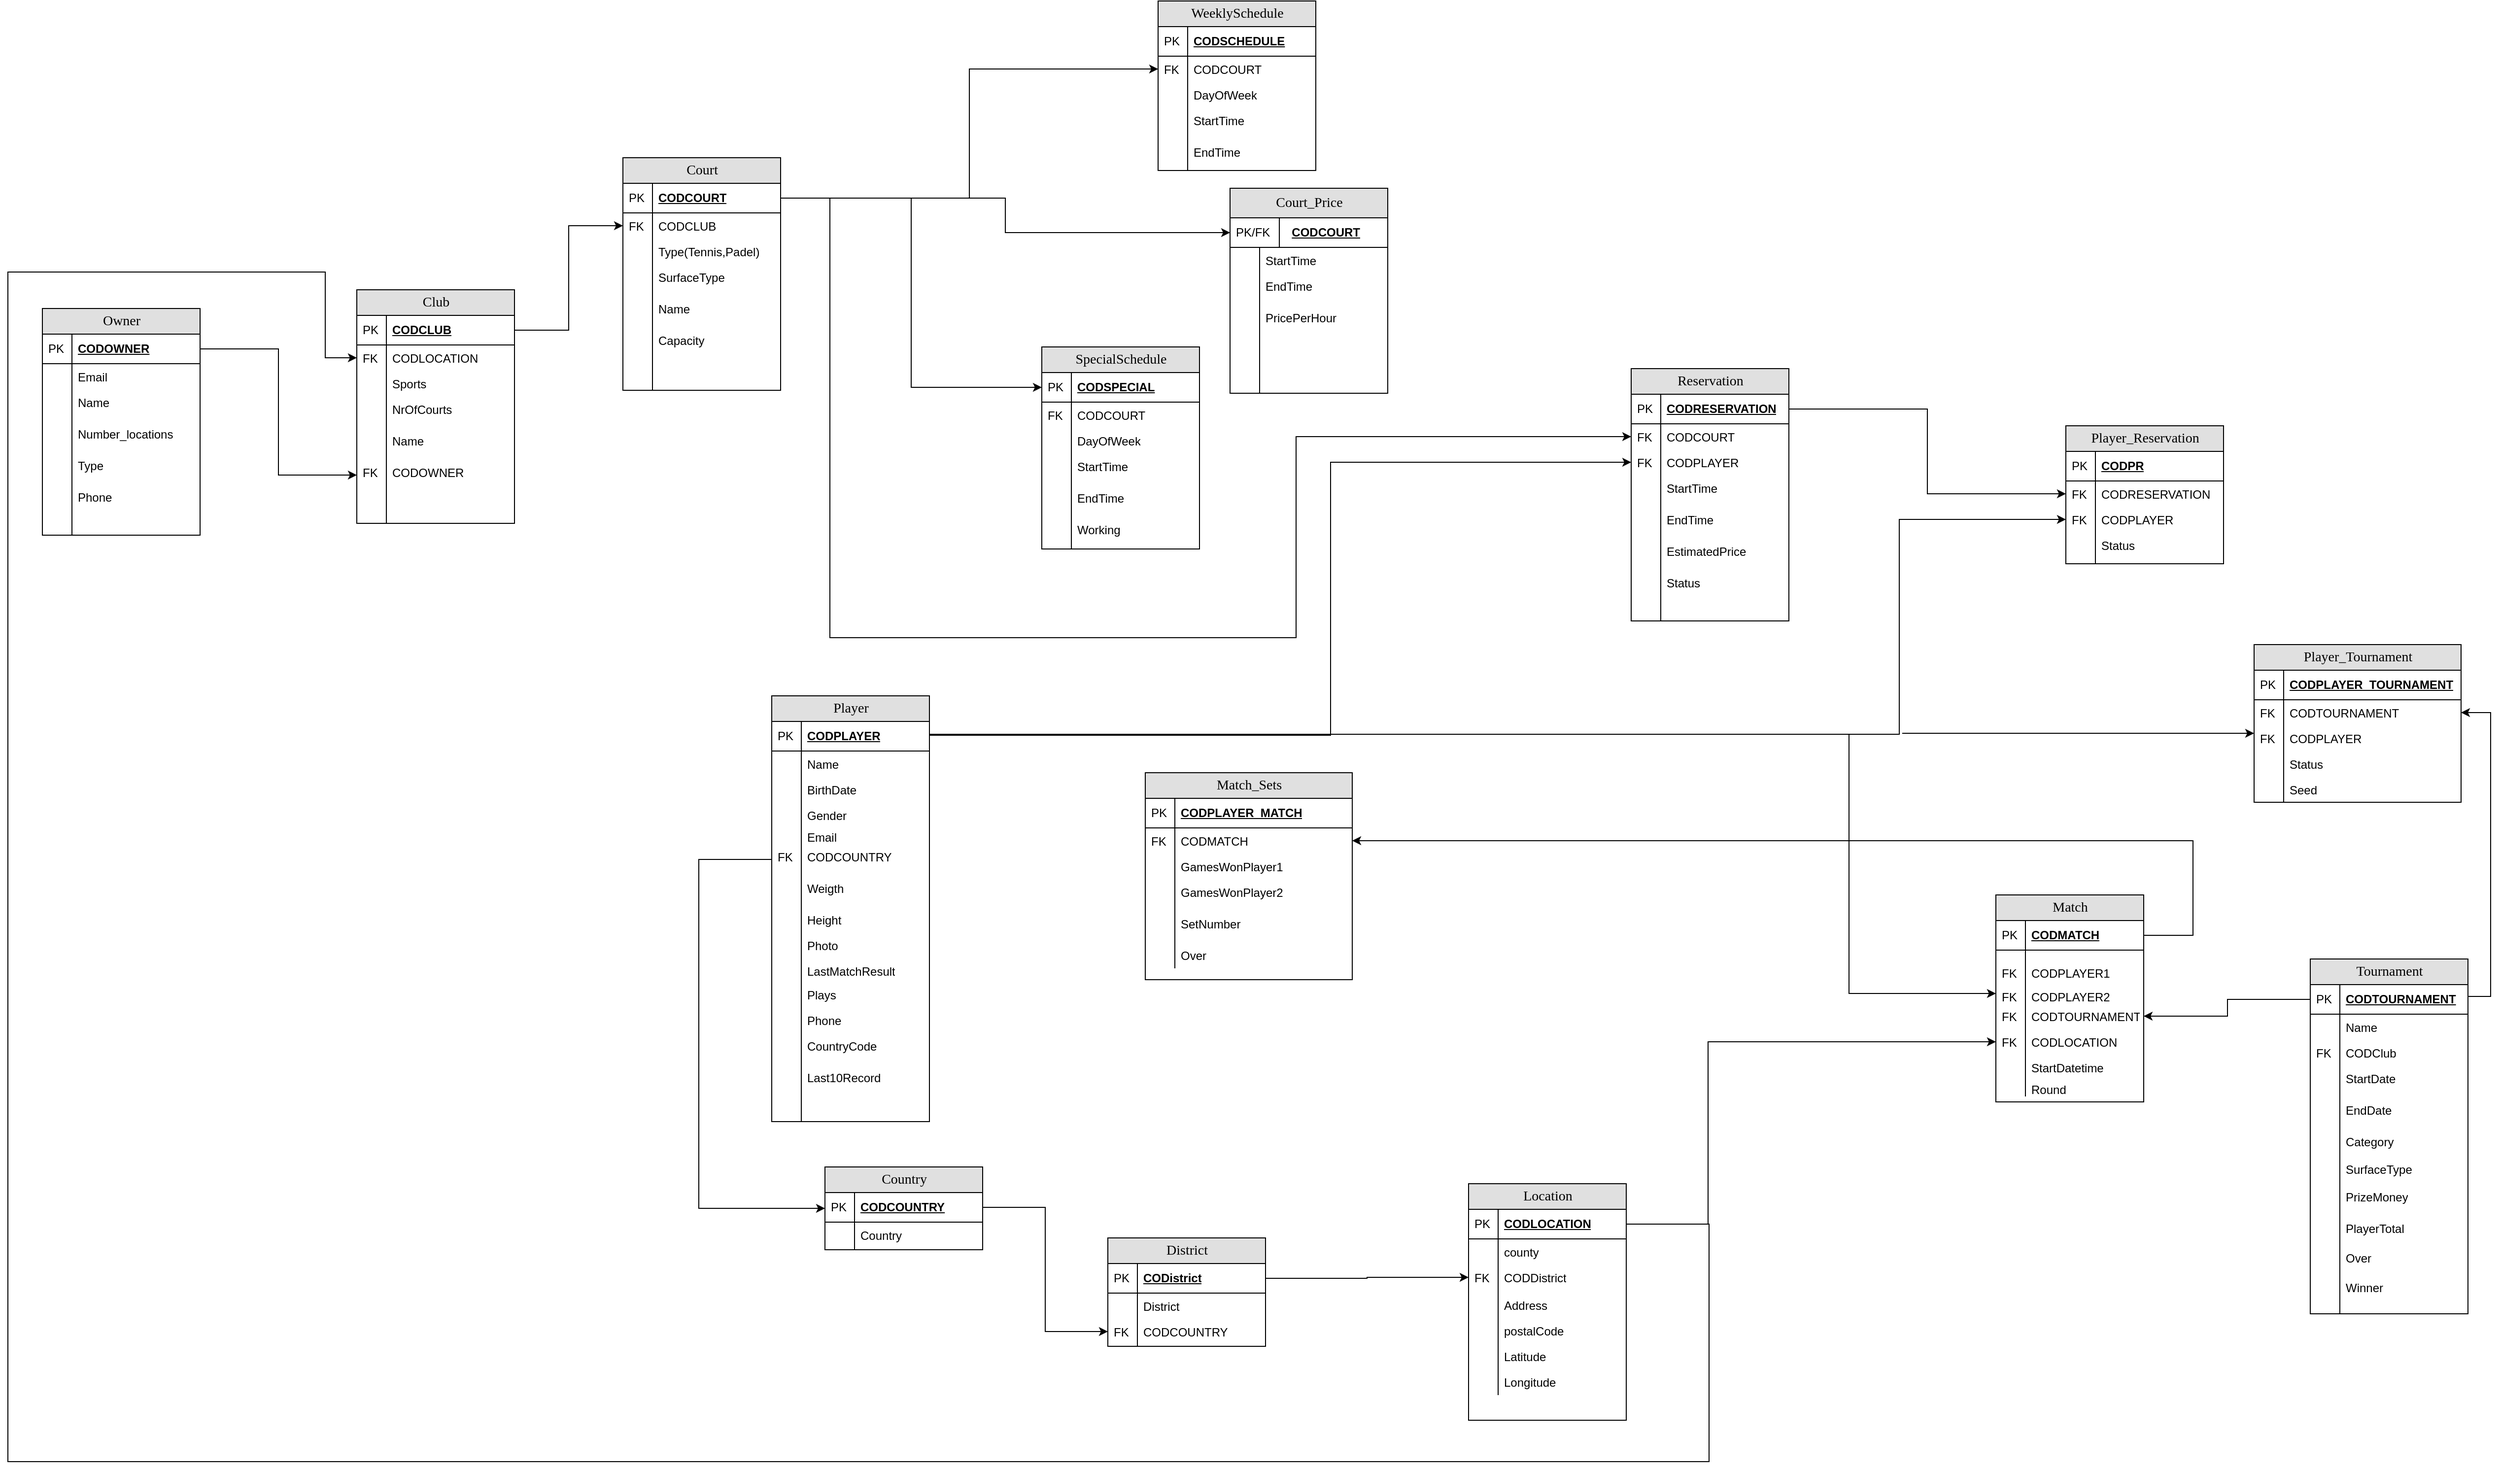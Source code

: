 <mxfile version="27.1.6">
  <diagram name="Page-1" id="e56a1550-8fbb-45ad-956c-1786394a9013">
    <mxGraphModel dx="3101" dy="1626" grid="0" gridSize="10" guides="1" tooltips="1" connect="1" arrows="1" fold="1" page="0" pageScale="1" pageWidth="1100" pageHeight="850" background="none" math="0" shadow="0">
      <root>
        <mxCell id="0" />
        <mxCell id="1" parent="0" />
        <mxCell id="2e49270ec7c68f3f-8" value="Player" style="swimlane;html=1;fontStyle=0;childLayout=stackLayout;horizontal=1;startSize=26;fillColor=#e0e0e0;horizontalStack=0;resizeParent=1;resizeLast=0;collapsible=1;marginBottom=0;swimlaneFillColor=#ffffff;align=center;rounded=0;shadow=0;comic=0;labelBackgroundColor=none;strokeWidth=1;fontFamily=Verdana;fontSize=14;swimlaneLine=1;" parent="1" vertex="1">
          <mxGeometry x="-694" y="32" width="160" height="432" as="geometry" />
        </mxCell>
        <mxCell id="2e49270ec7c68f3f-9" value="CODPLAYER" style="shape=partialRectangle;top=0;left=0;right=0;bottom=1;html=1;align=left;verticalAlign=middle;fillColor=none;spacingLeft=34;spacingRight=4;whiteSpace=wrap;overflow=hidden;rotatable=0;points=[[0,0.5],[1,0.5]];portConstraint=eastwest;dropTarget=0;fontStyle=5;" parent="2e49270ec7c68f3f-8" vertex="1">
          <mxGeometry y="26" width="160" height="30" as="geometry" />
        </mxCell>
        <mxCell id="2e49270ec7c68f3f-10" value="PK" style="shape=partialRectangle;top=0;left=0;bottom=0;html=1;fillColor=none;align=left;verticalAlign=middle;spacingLeft=4;spacingRight=4;whiteSpace=wrap;overflow=hidden;rotatable=0;points=[];portConstraint=eastwest;part=1;" parent="2e49270ec7c68f3f-9" vertex="1" connectable="0">
          <mxGeometry width="30" height="30" as="geometry" />
        </mxCell>
        <mxCell id="2e49270ec7c68f3f-11" value="Name" style="shape=partialRectangle;top=0;left=0;right=0;bottom=0;html=1;align=left;verticalAlign=top;fillColor=none;spacingLeft=34;spacingRight=4;whiteSpace=wrap;overflow=hidden;rotatable=0;points=[[0,0.5],[1,0.5]];portConstraint=eastwest;dropTarget=0;" parent="2e49270ec7c68f3f-8" vertex="1">
          <mxGeometry y="56" width="160" height="26" as="geometry" />
        </mxCell>
        <mxCell id="2e49270ec7c68f3f-12" value="" style="shape=partialRectangle;top=0;left=0;bottom=0;html=1;fillColor=none;align=left;verticalAlign=top;spacingLeft=4;spacingRight=4;whiteSpace=wrap;overflow=hidden;rotatable=0;points=[];portConstraint=eastwest;part=1;" parent="2e49270ec7c68f3f-11" vertex="1" connectable="0">
          <mxGeometry width="30" height="26" as="geometry" />
        </mxCell>
        <mxCell id="2e49270ec7c68f3f-13" value="BirthDate" style="shape=partialRectangle;top=0;left=0;right=0;bottom=0;html=1;align=left;verticalAlign=top;fillColor=none;spacingLeft=34;spacingRight=4;whiteSpace=wrap;overflow=hidden;rotatable=0;points=[[0,0.5],[1,0.5]];portConstraint=eastwest;dropTarget=0;" parent="2e49270ec7c68f3f-8" vertex="1">
          <mxGeometry y="82" width="160" height="26" as="geometry" />
        </mxCell>
        <mxCell id="2e49270ec7c68f3f-14" value="" style="shape=partialRectangle;top=0;left=0;bottom=0;html=1;fillColor=none;align=left;verticalAlign=top;spacingLeft=4;spacingRight=4;whiteSpace=wrap;overflow=hidden;rotatable=0;points=[];portConstraint=eastwest;part=1;" parent="2e49270ec7c68f3f-13" vertex="1" connectable="0">
          <mxGeometry width="30" height="26" as="geometry" />
        </mxCell>
        <mxCell id="2e49270ec7c68f3f-15" value="Gender" style="shape=partialRectangle;top=0;left=0;right=0;bottom=0;html=1;align=left;verticalAlign=top;fillColor=none;spacingLeft=34;spacingRight=4;whiteSpace=wrap;overflow=hidden;rotatable=0;points=[[0,0.5],[1,0.5]];portConstraint=eastwest;dropTarget=0;" parent="2e49270ec7c68f3f-8" vertex="1">
          <mxGeometry y="108" width="160" height="22" as="geometry" />
        </mxCell>
        <mxCell id="2e49270ec7c68f3f-16" value="" style="shape=partialRectangle;top=0;left=0;bottom=0;html=1;fillColor=none;align=left;verticalAlign=top;spacingLeft=4;spacingRight=4;whiteSpace=wrap;overflow=hidden;rotatable=0;points=[];portConstraint=eastwest;part=1;" parent="2e49270ec7c68f3f-15" vertex="1" connectable="0">
          <mxGeometry width="30" height="22" as="geometry" />
        </mxCell>
        <mxCell id="2e49270ec7c68f3f-17" value="Email" style="shape=partialRectangle;top=0;left=0;right=0;bottom=0;html=1;align=left;verticalAlign=top;fillColor=none;spacingLeft=34;spacingRight=4;whiteSpace=wrap;overflow=hidden;rotatable=0;points=[[0,0.5],[1,0.5]];portConstraint=eastwest;dropTarget=0;" parent="2e49270ec7c68f3f-8" vertex="1">
          <mxGeometry y="130" width="160" height="20" as="geometry" />
        </mxCell>
        <mxCell id="2e49270ec7c68f3f-18" value="" style="shape=partialRectangle;top=0;left=0;bottom=0;html=1;fillColor=none;align=left;verticalAlign=top;spacingLeft=4;spacingRight=4;whiteSpace=wrap;overflow=hidden;rotatable=0;points=[];portConstraint=eastwest;part=1;" parent="2e49270ec7c68f3f-17" vertex="1" connectable="0">
          <mxGeometry width="30" height="20" as="geometry" />
        </mxCell>
        <mxCell id="Xbs8Fk6A7MNAa8alONFc-90" value="CODCOUNTRY" style="shape=partialRectangle;top=0;left=0;right=0;bottom=0;html=1;align=left;verticalAlign=top;fillColor=none;spacingLeft=34;spacingRight=4;whiteSpace=wrap;overflow=hidden;rotatable=0;points=[[0,0.5],[1,0.5]];portConstraint=eastwest;dropTarget=0;" parent="2e49270ec7c68f3f-8" vertex="1">
          <mxGeometry y="150" width="160" height="32" as="geometry" />
        </mxCell>
        <mxCell id="Xbs8Fk6A7MNAa8alONFc-91" value="FK" style="shape=partialRectangle;top=0;left=0;bottom=0;html=1;fillColor=none;align=left;verticalAlign=top;spacingLeft=4;spacingRight=4;whiteSpace=wrap;overflow=hidden;rotatable=0;points=[];portConstraint=eastwest;part=1;" parent="Xbs8Fk6A7MNAa8alONFc-90" vertex="1" connectable="0">
          <mxGeometry width="30" height="32" as="geometry" />
        </mxCell>
        <mxCell id="Xbs8Fk6A7MNAa8alONFc-92" value="Weigth" style="shape=partialRectangle;top=0;left=0;right=0;bottom=0;html=1;align=left;verticalAlign=top;fillColor=none;spacingLeft=34;spacingRight=4;whiteSpace=wrap;overflow=hidden;rotatable=0;points=[[0,0.5],[1,0.5]];portConstraint=eastwest;dropTarget=0;" parent="2e49270ec7c68f3f-8" vertex="1">
          <mxGeometry y="182" width="160" height="32" as="geometry" />
        </mxCell>
        <mxCell id="Xbs8Fk6A7MNAa8alONFc-93" value="" style="shape=partialRectangle;top=0;left=0;bottom=0;html=1;fillColor=none;align=left;verticalAlign=top;spacingLeft=4;spacingRight=4;whiteSpace=wrap;overflow=hidden;rotatable=0;points=[];portConstraint=eastwest;part=1;" parent="Xbs8Fk6A7MNAa8alONFc-92" vertex="1" connectable="0">
          <mxGeometry width="30" height="32" as="geometry" />
        </mxCell>
        <mxCell id="Xbs8Fk6A7MNAa8alONFc-42" value="Height" style="shape=partialRectangle;top=0;left=0;right=0;bottom=0;html=1;align=left;verticalAlign=top;fillColor=none;spacingLeft=34;spacingRight=4;whiteSpace=wrap;overflow=hidden;rotatable=0;points=[[0,0.5],[1,0.5]];portConstraint=eastwest;dropTarget=0;" parent="2e49270ec7c68f3f-8" vertex="1">
          <mxGeometry y="214" width="160" height="26" as="geometry" />
        </mxCell>
        <mxCell id="Xbs8Fk6A7MNAa8alONFc-43" value="" style="shape=partialRectangle;top=0;left=0;bottom=0;html=1;fillColor=none;align=left;verticalAlign=top;spacingLeft=4;spacingRight=4;whiteSpace=wrap;overflow=hidden;rotatable=0;points=[];portConstraint=eastwest;part=1;" parent="Xbs8Fk6A7MNAa8alONFc-42" vertex="1" connectable="0">
          <mxGeometry width="30" height="26" as="geometry" />
        </mxCell>
        <mxCell id="Xbs8Fk6A7MNAa8alONFc-95" value="Photo" style="shape=partialRectangle;top=0;left=0;right=0;bottom=0;html=1;align=left;verticalAlign=top;fillColor=none;spacingLeft=34;spacingRight=4;whiteSpace=wrap;overflow=hidden;rotatable=0;points=[[0,0.5],[1,0.5]];portConstraint=eastwest;dropTarget=0;" parent="2e49270ec7c68f3f-8" vertex="1">
          <mxGeometry y="240" width="160" height="26" as="geometry" />
        </mxCell>
        <mxCell id="Xbs8Fk6A7MNAa8alONFc-96" value="" style="shape=partialRectangle;top=0;left=0;bottom=0;html=1;fillColor=none;align=left;verticalAlign=top;spacingLeft=4;spacingRight=4;whiteSpace=wrap;overflow=hidden;rotatable=0;points=[];portConstraint=eastwest;part=1;" parent="Xbs8Fk6A7MNAa8alONFc-95" vertex="1" connectable="0">
          <mxGeometry width="30" height="26" as="geometry" />
        </mxCell>
        <mxCell id="Xbs8Fk6A7MNAa8alONFc-120" value="LastMatchResult" style="shape=partialRectangle;top=0;left=0;right=0;bottom=0;html=1;align=left;verticalAlign=top;fillColor=none;spacingLeft=34;spacingRight=4;whiteSpace=wrap;overflow=hidden;rotatable=0;points=[[0,0.5],[1,0.5]];portConstraint=eastwest;dropTarget=0;" parent="2e49270ec7c68f3f-8" vertex="1">
          <mxGeometry y="266" width="160" height="24" as="geometry" />
        </mxCell>
        <mxCell id="Xbs8Fk6A7MNAa8alONFc-121" value="" style="shape=partialRectangle;top=0;left=0;bottom=0;html=1;fillColor=none;align=left;verticalAlign=top;spacingLeft=4;spacingRight=4;whiteSpace=wrap;overflow=hidden;rotatable=0;points=[];portConstraint=eastwest;part=1;" parent="Xbs8Fk6A7MNAa8alONFc-120" vertex="1" connectable="0">
          <mxGeometry width="30" height="24" as="geometry" />
        </mxCell>
        <mxCell id="Xbs8Fk6A7MNAa8alONFc-122" value="Plays" style="shape=partialRectangle;top=0;left=0;right=0;bottom=0;html=1;align=left;verticalAlign=top;fillColor=none;spacingLeft=34;spacingRight=4;whiteSpace=wrap;overflow=hidden;rotatable=0;points=[[0,0.5],[1,0.5]];portConstraint=eastwest;dropTarget=0;" parent="2e49270ec7c68f3f-8" vertex="1">
          <mxGeometry y="290" width="160" height="26" as="geometry" />
        </mxCell>
        <mxCell id="Xbs8Fk6A7MNAa8alONFc-123" value="" style="shape=partialRectangle;top=0;left=0;bottom=0;html=1;fillColor=none;align=left;verticalAlign=top;spacingLeft=4;spacingRight=4;whiteSpace=wrap;overflow=hidden;rotatable=0;points=[];portConstraint=eastwest;part=1;" parent="Xbs8Fk6A7MNAa8alONFc-122" vertex="1" connectable="0">
          <mxGeometry width="30" height="26" as="geometry" />
        </mxCell>
        <mxCell id="yneZYwxSXbuqcWXwDY15-3" value="Phone" style="shape=partialRectangle;top=0;left=0;right=0;bottom=0;html=1;align=left;verticalAlign=top;fillColor=none;spacingLeft=34;spacingRight=4;whiteSpace=wrap;overflow=hidden;rotatable=0;points=[[0,0.5],[1,0.5]];portConstraint=eastwest;dropTarget=0;" parent="2e49270ec7c68f3f-8" vertex="1">
          <mxGeometry y="316" width="160" height="26" as="geometry" />
        </mxCell>
        <mxCell id="yneZYwxSXbuqcWXwDY15-4" value="" style="shape=partialRectangle;top=0;left=0;bottom=0;html=1;fillColor=none;align=left;verticalAlign=top;spacingLeft=4;spacingRight=4;whiteSpace=wrap;overflow=hidden;rotatable=0;points=[];portConstraint=eastwest;part=1;" parent="yneZYwxSXbuqcWXwDY15-3" vertex="1" connectable="0">
          <mxGeometry width="30" height="26" as="geometry" />
        </mxCell>
        <mxCell id="Xbs8Fk6A7MNAa8alONFc-40" value="CountryCode" style="shape=partialRectangle;top=0;left=0;right=0;bottom=0;html=1;align=left;verticalAlign=top;fillColor=none;spacingLeft=34;spacingRight=4;whiteSpace=wrap;overflow=hidden;rotatable=0;points=[[0,0.5],[1,0.5]];portConstraint=eastwest;dropTarget=0;" parent="2e49270ec7c68f3f-8" vertex="1">
          <mxGeometry y="342" width="160" height="32" as="geometry" />
        </mxCell>
        <mxCell id="Xbs8Fk6A7MNAa8alONFc-41" value="" style="shape=partialRectangle;top=0;left=0;bottom=0;html=1;fillColor=none;align=left;verticalAlign=top;spacingLeft=4;spacingRight=4;whiteSpace=wrap;overflow=hidden;rotatable=0;points=[];portConstraint=eastwest;part=1;" parent="Xbs8Fk6A7MNAa8alONFc-40" vertex="1" connectable="0">
          <mxGeometry width="30" height="32" as="geometry" />
        </mxCell>
        <mxCell id="P-fy-_SJNdhsn0TbC7wI-38" value="Last10Record" style="shape=partialRectangle;top=0;left=0;right=0;bottom=0;html=1;align=left;verticalAlign=top;fillColor=none;spacingLeft=34;spacingRight=4;whiteSpace=wrap;overflow=hidden;rotatable=0;points=[[0,0.5],[1,0.5]];portConstraint=eastwest;dropTarget=0;" parent="2e49270ec7c68f3f-8" vertex="1">
          <mxGeometry y="374" width="160" height="32" as="geometry" />
        </mxCell>
        <mxCell id="P-fy-_SJNdhsn0TbC7wI-39" value="" style="shape=partialRectangle;top=0;left=0;bottom=0;html=1;fillColor=none;align=left;verticalAlign=top;spacingLeft=4;spacingRight=4;whiteSpace=wrap;overflow=hidden;rotatable=0;points=[];portConstraint=eastwest;part=1;" parent="P-fy-_SJNdhsn0TbC7wI-38" vertex="1" connectable="0">
          <mxGeometry width="30" height="32" as="geometry" />
        </mxCell>
        <mxCell id="yneZYwxSXbuqcWXwDY15-5" value="" style="shape=partialRectangle;top=0;left=0;right=0;bottom=0;html=1;align=left;verticalAlign=top;fillColor=none;spacingLeft=34;spacingRight=4;whiteSpace=wrap;overflow=hidden;rotatable=0;points=[[0,0.5],[1,0.5]];portConstraint=eastwest;dropTarget=0;" parent="2e49270ec7c68f3f-8" vertex="1">
          <mxGeometry y="406" width="160" height="26" as="geometry" />
        </mxCell>
        <mxCell id="yneZYwxSXbuqcWXwDY15-6" value="" style="shape=partialRectangle;top=0;left=0;bottom=0;html=1;fillColor=none;align=left;verticalAlign=top;spacingLeft=4;spacingRight=4;whiteSpace=wrap;overflow=hidden;rotatable=0;points=[];portConstraint=eastwest;part=1;" parent="yneZYwxSXbuqcWXwDY15-5" vertex="1" connectable="0">
          <mxGeometry width="30" height="26" as="geometry" />
        </mxCell>
        <mxCell id="2e49270ec7c68f3f-30" value="Player_Tournament" style="swimlane;html=1;fontStyle=0;childLayout=stackLayout;horizontal=1;startSize=26;fillColor=#e0e0e0;horizontalStack=0;resizeParent=1;resizeLast=0;collapsible=1;marginBottom=0;swimlaneFillColor=#ffffff;align=center;rounded=0;shadow=0;comic=0;labelBackgroundColor=none;strokeWidth=1;fontFamily=Verdana;fontSize=14" parent="1" vertex="1">
          <mxGeometry x="810" y="-20" width="210" height="160" as="geometry" />
        </mxCell>
        <mxCell id="2e49270ec7c68f3f-31" value="CODPLAYER_TOURNAMENT" style="shape=partialRectangle;top=0;left=0;right=0;bottom=1;html=1;align=left;verticalAlign=middle;fillColor=none;spacingLeft=34;spacingRight=4;whiteSpace=wrap;overflow=hidden;rotatable=0;points=[[0,0.5],[1,0.5]];portConstraint=eastwest;dropTarget=0;fontStyle=5;" parent="2e49270ec7c68f3f-30" vertex="1">
          <mxGeometry y="26" width="210" height="30" as="geometry" />
        </mxCell>
        <mxCell id="2e49270ec7c68f3f-32" value="PK" style="shape=partialRectangle;top=0;left=0;bottom=0;html=1;fillColor=none;align=left;verticalAlign=middle;spacingLeft=4;spacingRight=4;whiteSpace=wrap;overflow=hidden;rotatable=0;points=[];portConstraint=eastwest;part=1;" parent="2e49270ec7c68f3f-31" vertex="1" connectable="0">
          <mxGeometry width="30" height="30" as="geometry" />
        </mxCell>
        <mxCell id="2e49270ec7c68f3f-33" value="CODTOURNAMENT" style="shape=partialRectangle;top=0;left=0;right=0;bottom=0;html=1;align=left;verticalAlign=top;fillColor=none;spacingLeft=34;spacingRight=4;whiteSpace=wrap;overflow=hidden;rotatable=0;points=[[0,0.5],[1,0.5]];portConstraint=eastwest;dropTarget=0;" parent="2e49270ec7c68f3f-30" vertex="1">
          <mxGeometry y="56" width="210" height="26" as="geometry" />
        </mxCell>
        <mxCell id="2e49270ec7c68f3f-34" value="FK" style="shape=partialRectangle;top=0;left=0;bottom=0;html=1;fillColor=none;align=left;verticalAlign=top;spacingLeft=4;spacingRight=4;whiteSpace=wrap;overflow=hidden;rotatable=0;points=[];portConstraint=eastwest;part=1;" parent="2e49270ec7c68f3f-33" vertex="1" connectable="0">
          <mxGeometry width="30" height="26" as="geometry" />
        </mxCell>
        <mxCell id="2e49270ec7c68f3f-35" value="CODPLAYER" style="shape=partialRectangle;top=0;left=0;right=0;bottom=0;html=1;align=left;verticalAlign=top;fillColor=none;spacingLeft=34;spacingRight=4;whiteSpace=wrap;overflow=hidden;rotatable=0;points=[[0,0.5],[1,0.5]];portConstraint=eastwest;dropTarget=0;" parent="2e49270ec7c68f3f-30" vertex="1">
          <mxGeometry y="82" width="210" height="26" as="geometry" />
        </mxCell>
        <mxCell id="2e49270ec7c68f3f-36" value="FK" style="shape=partialRectangle;top=0;left=0;bottom=0;html=1;fillColor=none;align=left;verticalAlign=top;spacingLeft=4;spacingRight=4;whiteSpace=wrap;overflow=hidden;rotatable=0;points=[];portConstraint=eastwest;part=1;" parent="2e49270ec7c68f3f-35" vertex="1" connectable="0">
          <mxGeometry width="30" height="26" as="geometry" />
        </mxCell>
        <mxCell id="2e49270ec7c68f3f-37" value="Status" style="shape=partialRectangle;top=0;left=0;right=0;bottom=0;html=1;align=left;verticalAlign=top;fillColor=none;spacingLeft=34;spacingRight=4;whiteSpace=wrap;overflow=hidden;rotatable=0;points=[[0,0.5],[1,0.5]];portConstraint=eastwest;dropTarget=0;" parent="2e49270ec7c68f3f-30" vertex="1">
          <mxGeometry y="108" width="210" height="26" as="geometry" />
        </mxCell>
        <mxCell id="2e49270ec7c68f3f-38" value="" style="shape=partialRectangle;top=0;left=0;bottom=0;html=1;fillColor=none;align=left;verticalAlign=top;spacingLeft=4;spacingRight=4;whiteSpace=wrap;overflow=hidden;rotatable=0;points=[];portConstraint=eastwest;part=1;" parent="2e49270ec7c68f3f-37" vertex="1" connectable="0">
          <mxGeometry width="30" height="26" as="geometry" />
        </mxCell>
        <mxCell id="2e49270ec7c68f3f-39" value="Seed" style="shape=partialRectangle;top=0;left=0;right=0;bottom=0;html=1;align=left;verticalAlign=top;fillColor=none;spacingLeft=34;spacingRight=4;whiteSpace=wrap;overflow=hidden;rotatable=0;points=[[0,0.5],[1,0.5]];portConstraint=eastwest;dropTarget=0;" parent="2e49270ec7c68f3f-30" vertex="1">
          <mxGeometry y="134" width="210" height="26" as="geometry" />
        </mxCell>
        <mxCell id="2e49270ec7c68f3f-40" value="" style="shape=partialRectangle;top=0;left=0;bottom=0;html=1;fillColor=none;align=left;verticalAlign=top;spacingLeft=4;spacingRight=4;whiteSpace=wrap;overflow=hidden;rotatable=0;points=[];portConstraint=eastwest;part=1;" parent="2e49270ec7c68f3f-39" vertex="1" connectable="0">
          <mxGeometry width="30" height="26" as="geometry" />
        </mxCell>
        <mxCell id="Xbs8Fk6A7MNAa8alONFc-1" value="District" style="swimlane;html=1;fontStyle=0;childLayout=stackLayout;horizontal=1;startSize=26;fillColor=#e0e0e0;horizontalStack=0;resizeParent=1;resizeLast=0;collapsible=1;marginBottom=0;swimlaneFillColor=#ffffff;align=center;rounded=0;shadow=0;comic=0;labelBackgroundColor=none;strokeWidth=1;fontFamily=Verdana;fontSize=14;swimlaneLine=1;" parent="1" vertex="1">
          <mxGeometry x="-353" y="582" width="160" height="110" as="geometry" />
        </mxCell>
        <mxCell id="Xbs8Fk6A7MNAa8alONFc-2" value="CODistrict" style="shape=partialRectangle;top=0;left=0;right=0;bottom=1;html=1;align=left;verticalAlign=middle;fillColor=none;spacingLeft=34;spacingRight=4;whiteSpace=wrap;overflow=hidden;rotatable=0;points=[[0,0.5],[1,0.5]];portConstraint=eastwest;dropTarget=0;fontStyle=5;" parent="Xbs8Fk6A7MNAa8alONFc-1" vertex="1">
          <mxGeometry y="26" width="160" height="30" as="geometry" />
        </mxCell>
        <mxCell id="Xbs8Fk6A7MNAa8alONFc-3" value="PK" style="shape=partialRectangle;top=0;left=0;bottom=0;html=1;fillColor=none;align=left;verticalAlign=middle;spacingLeft=4;spacingRight=4;whiteSpace=wrap;overflow=hidden;rotatable=0;points=[];portConstraint=eastwest;part=1;" parent="Xbs8Fk6A7MNAa8alONFc-2" vertex="1" connectable="0">
          <mxGeometry width="30" height="30" as="geometry" />
        </mxCell>
        <mxCell id="Xbs8Fk6A7MNAa8alONFc-4" value="District" style="shape=partialRectangle;top=0;left=0;right=0;bottom=0;html=1;align=left;verticalAlign=top;fillColor=none;spacingLeft=34;spacingRight=4;whiteSpace=wrap;overflow=hidden;rotatable=0;points=[[0,0.5],[1,0.5]];portConstraint=eastwest;dropTarget=0;" parent="Xbs8Fk6A7MNAa8alONFc-1" vertex="1">
          <mxGeometry y="56" width="160" height="26" as="geometry" />
        </mxCell>
        <mxCell id="Xbs8Fk6A7MNAa8alONFc-5" value="" style="shape=partialRectangle;top=0;left=0;bottom=0;html=1;fillColor=none;align=left;verticalAlign=top;spacingLeft=4;spacingRight=4;whiteSpace=wrap;overflow=hidden;rotatable=0;points=[];portConstraint=eastwest;part=1;" parent="Xbs8Fk6A7MNAa8alONFc-4" vertex="1" connectable="0">
          <mxGeometry width="30" height="26" as="geometry" />
        </mxCell>
        <mxCell id="Xbs8Fk6A7MNAa8alONFc-6" value="CODCOUNTRY" style="shape=partialRectangle;top=0;left=0;right=0;bottom=0;html=1;align=left;verticalAlign=top;fillColor=none;spacingLeft=34;spacingRight=4;whiteSpace=wrap;overflow=hidden;rotatable=0;points=[[0,0.5],[1,0.5]];portConstraint=eastwest;dropTarget=0;" parent="Xbs8Fk6A7MNAa8alONFc-1" vertex="1">
          <mxGeometry y="82" width="160" height="26" as="geometry" />
        </mxCell>
        <mxCell id="Xbs8Fk6A7MNAa8alONFc-7" value="FK" style="shape=partialRectangle;top=0;left=0;bottom=0;html=1;fillColor=none;align=left;verticalAlign=top;spacingLeft=4;spacingRight=4;whiteSpace=wrap;overflow=hidden;rotatable=0;points=[];portConstraint=eastwest;part=1;" parent="Xbs8Fk6A7MNAa8alONFc-6" vertex="1" connectable="0">
          <mxGeometry width="30" height="26" as="geometry" />
        </mxCell>
        <mxCell id="Xbs8Fk6A7MNAa8alONFc-8" value="row 3" style="shape=partialRectangle;top=0;left=0;right=0;bottom=0;html=1;align=left;verticalAlign=top;fillColor=none;spacingLeft=34;spacingRight=4;whiteSpace=wrap;overflow=hidden;rotatable=0;points=[[0,0.5],[1,0.5]];portConstraint=eastwest;dropTarget=0;" parent="Xbs8Fk6A7MNAa8alONFc-1" vertex="1">
          <mxGeometry y="108" width="160" height="2" as="geometry" />
        </mxCell>
        <mxCell id="Xbs8Fk6A7MNAa8alONFc-9" value="" style="shape=partialRectangle;top=0;left=0;bottom=0;html=1;fillColor=none;align=left;verticalAlign=top;spacingLeft=4;spacingRight=4;whiteSpace=wrap;overflow=hidden;rotatable=0;points=[];portConstraint=eastwest;part=1;" parent="Xbs8Fk6A7MNAa8alONFc-8" vertex="1" connectable="0">
          <mxGeometry width="30" height="2" as="geometry" />
        </mxCell>
        <mxCell id="Xbs8Fk6A7MNAa8alONFc-12" value="Country" style="swimlane;html=1;fontStyle=0;childLayout=stackLayout;horizontal=1;startSize=26;fillColor=#e0e0e0;horizontalStack=0;resizeParent=1;resizeLast=0;collapsible=1;marginBottom=0;swimlaneFillColor=#ffffff;align=center;rounded=0;shadow=0;comic=0;labelBackgroundColor=none;strokeWidth=1;fontFamily=Verdana;fontSize=14;swimlaneLine=1;" parent="1" vertex="1">
          <mxGeometry x="-640" y="510" width="160" height="84" as="geometry" />
        </mxCell>
        <mxCell id="Xbs8Fk6A7MNAa8alONFc-13" value="CODCOUNTRY" style="shape=partialRectangle;top=0;left=0;right=0;bottom=1;html=1;align=left;verticalAlign=middle;fillColor=none;spacingLeft=34;spacingRight=4;whiteSpace=wrap;overflow=hidden;rotatable=0;points=[[0,0.5],[1,0.5]];portConstraint=eastwest;dropTarget=0;fontStyle=5;" parent="Xbs8Fk6A7MNAa8alONFc-12" vertex="1">
          <mxGeometry y="26" width="160" height="30" as="geometry" />
        </mxCell>
        <mxCell id="Xbs8Fk6A7MNAa8alONFc-14" value="PK" style="shape=partialRectangle;top=0;left=0;bottom=0;html=1;fillColor=none;align=left;verticalAlign=middle;spacingLeft=4;spacingRight=4;whiteSpace=wrap;overflow=hidden;rotatable=0;points=[];portConstraint=eastwest;part=1;" parent="Xbs8Fk6A7MNAa8alONFc-13" vertex="1" connectable="0">
          <mxGeometry width="30" height="30" as="geometry" />
        </mxCell>
        <mxCell id="Xbs8Fk6A7MNAa8alONFc-15" value="Country" style="shape=partialRectangle;top=0;left=0;right=0;bottom=0;html=1;align=left;verticalAlign=top;fillColor=none;spacingLeft=34;spacingRight=4;whiteSpace=wrap;overflow=hidden;rotatable=0;points=[[0,0.5],[1,0.5]];portConstraint=eastwest;dropTarget=0;" parent="Xbs8Fk6A7MNAa8alONFc-12" vertex="1">
          <mxGeometry y="56" width="160" height="26" as="geometry" />
        </mxCell>
        <mxCell id="Xbs8Fk6A7MNAa8alONFc-16" value="" style="shape=partialRectangle;top=0;left=0;bottom=0;html=1;fillColor=none;align=left;verticalAlign=top;spacingLeft=4;spacingRight=4;whiteSpace=wrap;overflow=hidden;rotatable=0;points=[];portConstraint=eastwest;part=1;" parent="Xbs8Fk6A7MNAa8alONFc-15" vertex="1" connectable="0">
          <mxGeometry width="30" height="26" as="geometry" />
        </mxCell>
        <mxCell id="Xbs8Fk6A7MNAa8alONFc-19" value="row 3" style="shape=partialRectangle;top=0;left=0;right=0;bottom=0;html=1;align=left;verticalAlign=top;fillColor=none;spacingLeft=34;spacingRight=4;whiteSpace=wrap;overflow=hidden;rotatable=0;points=[[0,0.5],[1,0.5]];portConstraint=eastwest;dropTarget=0;" parent="Xbs8Fk6A7MNAa8alONFc-12" vertex="1">
          <mxGeometry y="82" width="160" height="2" as="geometry" />
        </mxCell>
        <mxCell id="Xbs8Fk6A7MNAa8alONFc-20" value="" style="shape=partialRectangle;top=0;left=0;bottom=0;html=1;fillColor=none;align=left;verticalAlign=top;spacingLeft=4;spacingRight=4;whiteSpace=wrap;overflow=hidden;rotatable=0;points=[];portConstraint=eastwest;part=1;" parent="Xbs8Fk6A7MNAa8alONFc-19" vertex="1" connectable="0">
          <mxGeometry width="30" height="2" as="geometry" />
        </mxCell>
        <mxCell id="Xbs8Fk6A7MNAa8alONFc-23" value="Location" style="swimlane;html=1;fontStyle=0;childLayout=stackLayout;horizontal=1;startSize=26;fillColor=#e0e0e0;horizontalStack=0;resizeParent=1;resizeLast=0;collapsible=1;marginBottom=0;swimlaneFillColor=#ffffff;align=center;rounded=0;shadow=0;comic=0;labelBackgroundColor=none;strokeWidth=1;fontFamily=Verdana;fontSize=14;swimlaneLine=1;" parent="1" vertex="1">
          <mxGeometry x="13" y="527" width="160" height="240" as="geometry" />
        </mxCell>
        <mxCell id="Xbs8Fk6A7MNAa8alONFc-24" value="CODLOCATION" style="shape=partialRectangle;top=0;left=0;right=0;bottom=1;html=1;align=left;verticalAlign=middle;fillColor=none;spacingLeft=34;spacingRight=4;whiteSpace=wrap;overflow=hidden;rotatable=0;points=[[0,0.5],[1,0.5]];portConstraint=eastwest;dropTarget=0;fontStyle=5;" parent="Xbs8Fk6A7MNAa8alONFc-23" vertex="1">
          <mxGeometry y="26" width="160" height="30" as="geometry" />
        </mxCell>
        <mxCell id="Xbs8Fk6A7MNAa8alONFc-25" value="PK" style="shape=partialRectangle;top=0;left=0;bottom=0;html=1;fillColor=none;align=left;verticalAlign=middle;spacingLeft=4;spacingRight=4;whiteSpace=wrap;overflow=hidden;rotatable=0;points=[];portConstraint=eastwest;part=1;" parent="Xbs8Fk6A7MNAa8alONFc-24" vertex="1" connectable="0">
          <mxGeometry width="30" height="30" as="geometry" />
        </mxCell>
        <mxCell id="Xbs8Fk6A7MNAa8alONFc-26" value="county" style="shape=partialRectangle;top=0;left=0;right=0;bottom=0;html=1;align=left;verticalAlign=top;fillColor=none;spacingLeft=34;spacingRight=4;whiteSpace=wrap;overflow=hidden;rotatable=0;points=[[0,0.5],[1,0.5]];portConstraint=eastwest;dropTarget=0;" parent="Xbs8Fk6A7MNAa8alONFc-23" vertex="1">
          <mxGeometry y="56" width="160" height="26" as="geometry" />
        </mxCell>
        <mxCell id="Xbs8Fk6A7MNAa8alONFc-27" value="" style="shape=partialRectangle;top=0;left=0;bottom=0;html=1;fillColor=none;align=left;verticalAlign=top;spacingLeft=4;spacingRight=4;whiteSpace=wrap;overflow=hidden;rotatable=0;points=[];portConstraint=eastwest;part=1;" parent="Xbs8Fk6A7MNAa8alONFc-26" vertex="1" connectable="0">
          <mxGeometry width="30" height="26" as="geometry" />
        </mxCell>
        <mxCell id="Xbs8Fk6A7MNAa8alONFc-28" value="CODDistrict" style="shape=partialRectangle;top=0;left=0;right=0;bottom=0;html=1;align=left;verticalAlign=top;fillColor=none;spacingLeft=34;spacingRight=4;whiteSpace=wrap;overflow=hidden;rotatable=0;points=[[0,0.5],[1,0.5]];portConstraint=eastwest;dropTarget=0;" parent="Xbs8Fk6A7MNAa8alONFc-23" vertex="1">
          <mxGeometry y="82" width="160" height="26" as="geometry" />
        </mxCell>
        <mxCell id="Xbs8Fk6A7MNAa8alONFc-29" value="FK" style="shape=partialRectangle;top=0;left=0;bottom=0;html=1;fillColor=none;align=left;verticalAlign=top;spacingLeft=4;spacingRight=4;whiteSpace=wrap;overflow=hidden;rotatable=0;points=[];portConstraint=eastwest;part=1;" parent="Xbs8Fk6A7MNAa8alONFc-28" vertex="1" connectable="0">
          <mxGeometry width="30" height="26" as="geometry" />
        </mxCell>
        <mxCell id="Xbs8Fk6A7MNAa8alONFc-30" value="row 3" style="shape=partialRectangle;top=0;left=0;right=0;bottom=0;html=1;align=left;verticalAlign=top;fillColor=none;spacingLeft=34;spacingRight=4;whiteSpace=wrap;overflow=hidden;rotatable=0;points=[[0,0.5],[1,0.5]];portConstraint=eastwest;dropTarget=0;" parent="Xbs8Fk6A7MNAa8alONFc-23" vertex="1">
          <mxGeometry y="108" width="160" height="2" as="geometry" />
        </mxCell>
        <mxCell id="Xbs8Fk6A7MNAa8alONFc-31" value="" style="shape=partialRectangle;top=0;left=0;bottom=0;html=1;fillColor=none;align=left;verticalAlign=top;spacingLeft=4;spacingRight=4;whiteSpace=wrap;overflow=hidden;rotatable=0;points=[];portConstraint=eastwest;part=1;" parent="Xbs8Fk6A7MNAa8alONFc-30" vertex="1" connectable="0">
          <mxGeometry width="30" height="2" as="geometry" />
        </mxCell>
        <mxCell id="1UJ8dPz42bonmUEskUGW-19" value="Address" style="shape=partialRectangle;top=0;left=0;right=0;bottom=0;html=1;align=left;verticalAlign=top;fillColor=none;spacingLeft=34;spacingRight=4;whiteSpace=wrap;overflow=hidden;rotatable=0;points=[[0,0.5],[1,0.5]];portConstraint=eastwest;dropTarget=0;" parent="Xbs8Fk6A7MNAa8alONFc-23" vertex="1">
          <mxGeometry y="110" width="160" height="26" as="geometry" />
        </mxCell>
        <mxCell id="1UJ8dPz42bonmUEskUGW-20" value="" style="shape=partialRectangle;top=0;left=0;bottom=0;html=1;fillColor=none;align=left;verticalAlign=top;spacingLeft=4;spacingRight=4;whiteSpace=wrap;overflow=hidden;rotatable=0;points=[];portConstraint=eastwest;part=1;" parent="1UJ8dPz42bonmUEskUGW-19" vertex="1" connectable="0">
          <mxGeometry width="30" height="26" as="geometry" />
        </mxCell>
        <mxCell id="1UJ8dPz42bonmUEskUGW-21" value="postalCode" style="shape=partialRectangle;top=0;left=0;right=0;bottom=0;html=1;align=left;verticalAlign=top;fillColor=none;spacingLeft=34;spacingRight=4;whiteSpace=wrap;overflow=hidden;rotatable=0;points=[[0,0.5],[1,0.5]];portConstraint=eastwest;dropTarget=0;" parent="Xbs8Fk6A7MNAa8alONFc-23" vertex="1">
          <mxGeometry y="136" width="160" height="26" as="geometry" />
        </mxCell>
        <mxCell id="1UJ8dPz42bonmUEskUGW-22" value="" style="shape=partialRectangle;top=0;left=0;bottom=0;html=1;fillColor=none;align=left;verticalAlign=top;spacingLeft=4;spacingRight=4;whiteSpace=wrap;overflow=hidden;rotatable=0;points=[];portConstraint=eastwest;part=1;" parent="1UJ8dPz42bonmUEskUGW-21" vertex="1" connectable="0">
          <mxGeometry width="30" height="26" as="geometry" />
        </mxCell>
        <mxCell id="1UJ8dPz42bonmUEskUGW-23" value="Latitude" style="shape=partialRectangle;top=0;left=0;right=0;bottom=0;html=1;align=left;verticalAlign=top;fillColor=none;spacingLeft=34;spacingRight=4;whiteSpace=wrap;overflow=hidden;rotatable=0;points=[[0,0.5],[1,0.5]];portConstraint=eastwest;dropTarget=0;" parent="Xbs8Fk6A7MNAa8alONFc-23" vertex="1">
          <mxGeometry y="162" width="160" height="26" as="geometry" />
        </mxCell>
        <mxCell id="1UJ8dPz42bonmUEskUGW-24" value="" style="shape=partialRectangle;top=0;left=0;bottom=0;html=1;fillColor=none;align=left;verticalAlign=top;spacingLeft=4;spacingRight=4;whiteSpace=wrap;overflow=hidden;rotatable=0;points=[];portConstraint=eastwest;part=1;" parent="1UJ8dPz42bonmUEskUGW-23" vertex="1" connectable="0">
          <mxGeometry width="30" height="26" as="geometry" />
        </mxCell>
        <mxCell id="1UJ8dPz42bonmUEskUGW-25" value="Longitude" style="shape=partialRectangle;top=0;left=0;right=0;bottom=0;html=1;align=left;verticalAlign=top;fillColor=none;spacingLeft=34;spacingRight=4;whiteSpace=wrap;overflow=hidden;rotatable=0;points=[[0,0.5],[1,0.5]];portConstraint=eastwest;dropTarget=0;" parent="Xbs8Fk6A7MNAa8alONFc-23" vertex="1">
          <mxGeometry y="188" width="160" height="26" as="geometry" />
        </mxCell>
        <mxCell id="1UJ8dPz42bonmUEskUGW-26" value="" style="shape=partialRectangle;top=0;left=0;bottom=0;html=1;fillColor=none;align=left;verticalAlign=top;spacingLeft=4;spacingRight=4;whiteSpace=wrap;overflow=hidden;rotatable=0;points=[];portConstraint=eastwest;part=1;" parent="1UJ8dPz42bonmUEskUGW-25" vertex="1" connectable="0">
          <mxGeometry width="30" height="26" as="geometry" />
        </mxCell>
        <mxCell id="Xbs8Fk6A7MNAa8alONFc-32" style="edgeStyle=orthogonalEdgeStyle;rounded=0;orthogonalLoop=1;jettySize=auto;html=1;entryX=0;entryY=0.5;entryDx=0;entryDy=0;" parent="1" source="Xbs8Fk6A7MNAa8alONFc-2" target="Xbs8Fk6A7MNAa8alONFc-28" edge="1">
          <mxGeometry relative="1" as="geometry" />
        </mxCell>
        <mxCell id="Xbs8Fk6A7MNAa8alONFc-45" value="Tournament" style="swimlane;html=1;fontStyle=0;childLayout=stackLayout;horizontal=1;startSize=26;fillColor=#e0e0e0;horizontalStack=0;resizeParent=1;resizeLast=0;collapsible=1;marginBottom=0;swimlaneFillColor=#ffffff;align=center;rounded=0;shadow=0;comic=0;labelBackgroundColor=none;strokeWidth=1;fontFamily=Verdana;fontSize=14;swimlaneLine=1;" parent="1" vertex="1">
          <mxGeometry x="867" y="299" width="160" height="360" as="geometry" />
        </mxCell>
        <mxCell id="Xbs8Fk6A7MNAa8alONFc-46" value="CODTOURNAMENT" style="shape=partialRectangle;top=0;left=0;right=0;bottom=1;html=1;align=left;verticalAlign=middle;fillColor=none;spacingLeft=34;spacingRight=4;whiteSpace=wrap;overflow=hidden;rotatable=0;points=[[0,0.5],[1,0.5]];portConstraint=eastwest;dropTarget=0;fontStyle=5;" parent="Xbs8Fk6A7MNAa8alONFc-45" vertex="1">
          <mxGeometry y="26" width="160" height="30" as="geometry" />
        </mxCell>
        <mxCell id="Xbs8Fk6A7MNAa8alONFc-47" value="PK" style="shape=partialRectangle;top=0;left=0;bottom=0;html=1;fillColor=none;align=left;verticalAlign=middle;spacingLeft=4;spacingRight=4;whiteSpace=wrap;overflow=hidden;rotatable=0;points=[];portConstraint=eastwest;part=1;" parent="Xbs8Fk6A7MNAa8alONFc-46" vertex="1" connectable="0">
          <mxGeometry width="30" height="30" as="geometry" />
        </mxCell>
        <mxCell id="Xbs8Fk6A7MNAa8alONFc-48" value="Name" style="shape=partialRectangle;top=0;left=0;right=0;bottom=0;html=1;align=left;verticalAlign=top;fillColor=none;spacingLeft=34;spacingRight=4;whiteSpace=wrap;overflow=hidden;rotatable=0;points=[[0,0.5],[1,0.5]];portConstraint=eastwest;dropTarget=0;" parent="Xbs8Fk6A7MNAa8alONFc-45" vertex="1">
          <mxGeometry y="56" width="160" height="26" as="geometry" />
        </mxCell>
        <mxCell id="Xbs8Fk6A7MNAa8alONFc-49" value="" style="shape=partialRectangle;top=0;left=0;bottom=0;html=1;fillColor=none;align=left;verticalAlign=top;spacingLeft=4;spacingRight=4;whiteSpace=wrap;overflow=hidden;rotatable=0;points=[];portConstraint=eastwest;part=1;" parent="Xbs8Fk6A7MNAa8alONFc-48" vertex="1" connectable="0">
          <mxGeometry width="30" height="26" as="geometry" />
        </mxCell>
        <mxCell id="Xbs8Fk6A7MNAa8alONFc-50" value="CODClub" style="shape=partialRectangle;top=0;left=0;right=0;bottom=0;html=1;align=left;verticalAlign=top;fillColor=none;spacingLeft=34;spacingRight=4;whiteSpace=wrap;overflow=hidden;rotatable=0;points=[[0,0.5],[1,0.5]];portConstraint=eastwest;dropTarget=0;" parent="Xbs8Fk6A7MNAa8alONFc-45" vertex="1">
          <mxGeometry y="82" width="160" height="26" as="geometry" />
        </mxCell>
        <mxCell id="Xbs8Fk6A7MNAa8alONFc-51" value="FK" style="shape=partialRectangle;top=0;left=0;bottom=0;html=1;fillColor=none;align=left;verticalAlign=top;spacingLeft=4;spacingRight=4;whiteSpace=wrap;overflow=hidden;rotatable=0;points=[];portConstraint=eastwest;part=1;" parent="Xbs8Fk6A7MNAa8alONFc-50" vertex="1" connectable="0">
          <mxGeometry width="30" height="26" as="geometry" />
        </mxCell>
        <mxCell id="Xbs8Fk6A7MNAa8alONFc-52" value="StartDate" style="shape=partialRectangle;top=0;left=0;right=0;bottom=0;html=1;align=left;verticalAlign=top;fillColor=none;spacingLeft=34;spacingRight=4;whiteSpace=wrap;overflow=hidden;rotatable=0;points=[[0,0.5],[1,0.5]];portConstraint=eastwest;dropTarget=0;" parent="Xbs8Fk6A7MNAa8alONFc-45" vertex="1">
          <mxGeometry y="108" width="160" height="22" as="geometry" />
        </mxCell>
        <mxCell id="Xbs8Fk6A7MNAa8alONFc-53" value="" style="shape=partialRectangle;top=0;left=0;bottom=0;html=1;fillColor=none;align=left;verticalAlign=top;spacingLeft=4;spacingRight=4;whiteSpace=wrap;overflow=hidden;rotatable=0;points=[];portConstraint=eastwest;part=1;" parent="Xbs8Fk6A7MNAa8alONFc-52" vertex="1" connectable="0">
          <mxGeometry width="30" height="22" as="geometry" />
        </mxCell>
        <mxCell id="Xbs8Fk6A7MNAa8alONFc-54" value="" style="shape=partialRectangle;top=0;left=0;right=0;bottom=0;html=1;align=left;verticalAlign=top;fillColor=none;spacingLeft=34;spacingRight=4;whiteSpace=wrap;overflow=hidden;rotatable=0;points=[[0,0.5],[1,0.5]];portConstraint=eastwest;dropTarget=0;" parent="Xbs8Fk6A7MNAa8alONFc-45" vertex="1">
          <mxGeometry y="130" width="160" height="10" as="geometry" />
        </mxCell>
        <mxCell id="Xbs8Fk6A7MNAa8alONFc-55" value="" style="shape=partialRectangle;top=0;left=0;bottom=0;html=1;fillColor=none;align=left;verticalAlign=top;spacingLeft=4;spacingRight=4;whiteSpace=wrap;overflow=hidden;rotatable=0;points=[];portConstraint=eastwest;part=1;" parent="Xbs8Fk6A7MNAa8alONFc-54" vertex="1" connectable="0">
          <mxGeometry width="30" height="10" as="geometry" />
        </mxCell>
        <mxCell id="Xbs8Fk6A7MNAa8alONFc-56" value="EndDate" style="shape=partialRectangle;top=0;left=0;right=0;bottom=0;html=1;align=left;verticalAlign=top;fillColor=none;spacingLeft=34;spacingRight=4;whiteSpace=wrap;overflow=hidden;rotatable=0;points=[[0,0.5],[1,0.5]];portConstraint=eastwest;dropTarget=0;" parent="Xbs8Fk6A7MNAa8alONFc-45" vertex="1">
          <mxGeometry y="140" width="160" height="32" as="geometry" />
        </mxCell>
        <mxCell id="Xbs8Fk6A7MNAa8alONFc-57" value="" style="shape=partialRectangle;top=0;left=0;bottom=0;html=1;fillColor=none;align=left;verticalAlign=top;spacingLeft=4;spacingRight=4;whiteSpace=wrap;overflow=hidden;rotatable=0;points=[];portConstraint=eastwest;part=1;" parent="Xbs8Fk6A7MNAa8alONFc-56" vertex="1" connectable="0">
          <mxGeometry width="30" height="32" as="geometry" />
        </mxCell>
        <mxCell id="Xbs8Fk6A7MNAa8alONFc-58" value="Category" style="shape=partialRectangle;top=0;left=0;right=0;bottom=0;html=1;align=left;verticalAlign=top;fillColor=none;spacingLeft=34;spacingRight=4;whiteSpace=wrap;overflow=hidden;rotatable=0;points=[[0,0.5],[1,0.5]];portConstraint=eastwest;dropTarget=0;" parent="Xbs8Fk6A7MNAa8alONFc-45" vertex="1">
          <mxGeometry y="172" width="160" height="28" as="geometry" />
        </mxCell>
        <mxCell id="Xbs8Fk6A7MNAa8alONFc-59" value="" style="shape=partialRectangle;top=0;left=0;bottom=0;html=1;fillColor=none;align=left;verticalAlign=top;spacingLeft=4;spacingRight=4;whiteSpace=wrap;overflow=hidden;rotatable=0;points=[];portConstraint=eastwest;part=1;" parent="Xbs8Fk6A7MNAa8alONFc-58" vertex="1" connectable="0">
          <mxGeometry width="30" height="28" as="geometry" />
        </mxCell>
        <mxCell id="Xbs8Fk6A7MNAa8alONFc-60" value="SurfaceType" style="shape=partialRectangle;top=0;left=0;right=0;bottom=0;html=1;align=left;verticalAlign=top;fillColor=none;spacingLeft=34;spacingRight=4;whiteSpace=wrap;overflow=hidden;rotatable=0;points=[[0,0.5],[1,0.5]];portConstraint=eastwest;dropTarget=0;" parent="Xbs8Fk6A7MNAa8alONFc-45" vertex="1">
          <mxGeometry y="200" width="160" height="28" as="geometry" />
        </mxCell>
        <mxCell id="Xbs8Fk6A7MNAa8alONFc-61" value="" style="shape=partialRectangle;top=0;left=0;bottom=0;html=1;fillColor=none;align=left;verticalAlign=top;spacingLeft=4;spacingRight=4;whiteSpace=wrap;overflow=hidden;rotatable=0;points=[];portConstraint=eastwest;part=1;" parent="Xbs8Fk6A7MNAa8alONFc-60" vertex="1" connectable="0">
          <mxGeometry width="30" height="28" as="geometry" />
        </mxCell>
        <mxCell id="Xbs8Fk6A7MNAa8alONFc-62" value="PrizeMoney" style="shape=partialRectangle;top=0;left=0;right=0;bottom=0;html=1;align=left;verticalAlign=top;fillColor=none;spacingLeft=34;spacingRight=4;whiteSpace=wrap;overflow=hidden;rotatable=0;points=[[0,0.5],[1,0.5]];portConstraint=eastwest;dropTarget=0;" parent="Xbs8Fk6A7MNAa8alONFc-45" vertex="1">
          <mxGeometry y="228" width="160" height="32" as="geometry" />
        </mxCell>
        <mxCell id="Xbs8Fk6A7MNAa8alONFc-63" value="" style="shape=partialRectangle;top=0;left=0;bottom=0;html=1;fillColor=none;align=left;verticalAlign=top;spacingLeft=4;spacingRight=4;whiteSpace=wrap;overflow=hidden;rotatable=0;points=[];portConstraint=eastwest;part=1;" parent="Xbs8Fk6A7MNAa8alONFc-62" vertex="1" connectable="0">
          <mxGeometry width="30" height="32" as="geometry" />
        </mxCell>
        <mxCell id="Xbs8Fk6A7MNAa8alONFc-64" value="PlayerTotal" style="shape=partialRectangle;top=0;left=0;right=0;bottom=0;html=1;align=left;verticalAlign=top;fillColor=none;spacingLeft=34;spacingRight=4;whiteSpace=wrap;overflow=hidden;rotatable=0;points=[[0,0.5],[1,0.5]];portConstraint=eastwest;dropTarget=0;" parent="Xbs8Fk6A7MNAa8alONFc-45" vertex="1">
          <mxGeometry y="260" width="160" height="30" as="geometry" />
        </mxCell>
        <mxCell id="Xbs8Fk6A7MNAa8alONFc-65" value="" style="shape=partialRectangle;top=0;left=0;bottom=0;html=1;fillColor=none;align=left;verticalAlign=top;spacingLeft=4;spacingRight=4;whiteSpace=wrap;overflow=hidden;rotatable=0;points=[];portConstraint=eastwest;part=1;" parent="Xbs8Fk6A7MNAa8alONFc-64" vertex="1" connectable="0">
          <mxGeometry width="30" height="30" as="geometry" />
        </mxCell>
        <mxCell id="Xbs8Fk6A7MNAa8alONFc-174" value="Over" style="shape=partialRectangle;top=0;left=0;right=0;bottom=0;html=1;align=left;verticalAlign=top;fillColor=none;spacingLeft=34;spacingRight=4;whiteSpace=wrap;overflow=hidden;rotatable=0;points=[[0,0.5],[1,0.5]];portConstraint=eastwest;dropTarget=0;" parent="Xbs8Fk6A7MNAa8alONFc-45" vertex="1">
          <mxGeometry y="290" width="160" height="30" as="geometry" />
        </mxCell>
        <mxCell id="Xbs8Fk6A7MNAa8alONFc-175" value="" style="shape=partialRectangle;top=0;left=0;bottom=0;html=1;fillColor=none;align=left;verticalAlign=top;spacingLeft=4;spacingRight=4;whiteSpace=wrap;overflow=hidden;rotatable=0;points=[];portConstraint=eastwest;part=1;" parent="Xbs8Fk6A7MNAa8alONFc-174" vertex="1" connectable="0">
          <mxGeometry width="30" height="30.0" as="geometry" />
        </mxCell>
        <mxCell id="Xbs8Fk6A7MNAa8alONFc-176" value="Winner" style="shape=partialRectangle;top=0;left=0;right=0;bottom=0;html=1;align=left;verticalAlign=top;fillColor=none;spacingLeft=34;spacingRight=4;whiteSpace=wrap;overflow=hidden;rotatable=0;points=[[0,0.5],[1,0.5]];portConstraint=eastwest;dropTarget=0;" parent="Xbs8Fk6A7MNAa8alONFc-45" vertex="1">
          <mxGeometry y="320" width="160" height="40" as="geometry" />
        </mxCell>
        <mxCell id="Xbs8Fk6A7MNAa8alONFc-177" value="" style="shape=partialRectangle;top=0;left=0;bottom=0;html=1;fillColor=none;align=left;verticalAlign=top;spacingLeft=4;spacingRight=4;whiteSpace=wrap;overflow=hidden;rotatable=0;points=[];portConstraint=eastwest;part=1;" parent="Xbs8Fk6A7MNAa8alONFc-176" vertex="1" connectable="0">
          <mxGeometry width="30" height="40" as="geometry" />
        </mxCell>
        <mxCell id="Xbs8Fk6A7MNAa8alONFc-67" value="Match" style="swimlane;html=1;fontStyle=0;childLayout=stackLayout;horizontal=1;startSize=26;fillColor=#e0e0e0;horizontalStack=0;resizeParent=1;resizeLast=0;collapsible=1;marginBottom=0;swimlaneFillColor=#ffffff;align=center;rounded=0;shadow=0;comic=0;labelBackgroundColor=none;strokeWidth=1;fontFamily=Verdana;fontSize=14;swimlaneLine=1;" parent="1" vertex="1">
          <mxGeometry x="548" y="234" width="150" height="210" as="geometry">
            <mxRectangle x="620" y="130" width="77" height="29" as="alternateBounds" />
          </mxGeometry>
        </mxCell>
        <mxCell id="Xbs8Fk6A7MNAa8alONFc-68" value="CODMATCH" style="shape=partialRectangle;top=0;left=0;right=0;bottom=1;html=1;align=left;verticalAlign=middle;fillColor=none;spacingLeft=34;spacingRight=4;whiteSpace=wrap;overflow=hidden;rotatable=0;points=[[0,0.5],[1,0.5]];portConstraint=eastwest;dropTarget=0;fontStyle=5;" parent="Xbs8Fk6A7MNAa8alONFc-67" vertex="1">
          <mxGeometry y="26" width="150" height="30" as="geometry" />
        </mxCell>
        <mxCell id="Xbs8Fk6A7MNAa8alONFc-69" value="PK" style="shape=partialRectangle;top=0;left=0;bottom=0;html=1;fillColor=none;align=left;verticalAlign=middle;spacingLeft=4;spacingRight=4;whiteSpace=wrap;overflow=hidden;rotatable=0;points=[];portConstraint=eastwest;part=1;" parent="Xbs8Fk6A7MNAa8alONFc-68" vertex="1" connectable="0">
          <mxGeometry width="30" height="30" as="geometry" />
        </mxCell>
        <mxCell id="Xbs8Fk6A7MNAa8alONFc-76" value="" style="shape=partialRectangle;top=0;left=0;right=0;bottom=0;html=1;align=left;verticalAlign=top;fillColor=none;spacingLeft=34;spacingRight=4;whiteSpace=wrap;overflow=hidden;rotatable=0;points=[[0,0.5],[1,0.5]];portConstraint=eastwest;dropTarget=0;" parent="Xbs8Fk6A7MNAa8alONFc-67" vertex="1">
          <mxGeometry y="56" width="150" height="10" as="geometry" />
        </mxCell>
        <mxCell id="Xbs8Fk6A7MNAa8alONFc-77" value="" style="shape=partialRectangle;top=0;left=0;bottom=0;html=1;fillColor=none;align=left;verticalAlign=top;spacingLeft=4;spacingRight=4;whiteSpace=wrap;overflow=hidden;rotatable=0;points=[];portConstraint=eastwest;part=1;" parent="Xbs8Fk6A7MNAa8alONFc-76" vertex="1" connectable="0">
          <mxGeometry width="30" height="10" as="geometry" />
        </mxCell>
        <mxCell id="Xbs8Fk6A7MNAa8alONFc-167" value="CODPLAYER1" style="shape=partialRectangle;top=0;left=0;right=0;bottom=0;html=1;align=left;verticalAlign=top;fillColor=none;spacingLeft=34;spacingRight=4;whiteSpace=wrap;overflow=hidden;rotatable=0;points=[[0,0.5],[1,0.5]];portConstraint=eastwest;dropTarget=0;" parent="Xbs8Fk6A7MNAa8alONFc-67" vertex="1">
          <mxGeometry y="66" width="150" height="24" as="geometry" />
        </mxCell>
        <mxCell id="Xbs8Fk6A7MNAa8alONFc-168" value="FK" style="shape=partialRectangle;top=0;left=0;bottom=0;html=1;fillColor=none;align=left;verticalAlign=top;spacingLeft=4;spacingRight=4;whiteSpace=wrap;overflow=hidden;rotatable=0;points=[];portConstraint=eastwest;part=1;" parent="Xbs8Fk6A7MNAa8alONFc-167" vertex="1" connectable="0">
          <mxGeometry width="30" height="24" as="geometry" />
        </mxCell>
        <mxCell id="Xbs8Fk6A7MNAa8alONFc-165" value="CODPLAYER2" style="shape=partialRectangle;top=0;left=0;right=0;bottom=0;html=1;align=left;verticalAlign=top;fillColor=none;spacingLeft=34;spacingRight=4;whiteSpace=wrap;overflow=hidden;rotatable=0;points=[[0,0.5],[1,0.5]];portConstraint=eastwest;dropTarget=0;" parent="Xbs8Fk6A7MNAa8alONFc-67" vertex="1">
          <mxGeometry y="90" width="150" height="20" as="geometry" />
        </mxCell>
        <mxCell id="Xbs8Fk6A7MNAa8alONFc-166" value="FK" style="shape=partialRectangle;top=0;left=0;bottom=0;html=1;fillColor=none;align=left;verticalAlign=top;spacingLeft=4;spacingRight=4;whiteSpace=wrap;overflow=hidden;rotatable=0;points=[];portConstraint=eastwest;part=1;" parent="Xbs8Fk6A7MNAa8alONFc-165" vertex="1" connectable="0">
          <mxGeometry width="30" height="20" as="geometry" />
        </mxCell>
        <mxCell id="Xbs8Fk6A7MNAa8alONFc-70" value="CODTOURNAMENT" style="shape=partialRectangle;top=0;left=0;right=0;bottom=0;html=1;align=left;verticalAlign=top;fillColor=none;spacingLeft=34;spacingRight=4;whiteSpace=wrap;overflow=hidden;rotatable=0;points=[[0,0.5],[1,0.5]];portConstraint=eastwest;dropTarget=0;" parent="Xbs8Fk6A7MNAa8alONFc-67" vertex="1">
          <mxGeometry y="110" width="150" height="26" as="geometry" />
        </mxCell>
        <mxCell id="Xbs8Fk6A7MNAa8alONFc-71" value="FK" style="shape=partialRectangle;top=0;left=0;bottom=0;html=1;fillColor=none;align=left;verticalAlign=top;spacingLeft=4;spacingRight=4;whiteSpace=wrap;overflow=hidden;rotatable=0;points=[];portConstraint=eastwest;part=1;" parent="Xbs8Fk6A7MNAa8alONFc-70" vertex="1" connectable="0">
          <mxGeometry width="30" height="26" as="geometry" />
        </mxCell>
        <mxCell id="Xbs8Fk6A7MNAa8alONFc-72" value="CODLOCATION" style="shape=partialRectangle;top=0;left=0;right=0;bottom=0;html=1;align=left;verticalAlign=top;fillColor=none;spacingLeft=34;spacingRight=4;whiteSpace=wrap;overflow=hidden;rotatable=0;points=[[0,0.5],[1,0.5]];portConstraint=eastwest;dropTarget=0;" parent="Xbs8Fk6A7MNAa8alONFc-67" vertex="1">
          <mxGeometry y="136" width="150" height="26" as="geometry" />
        </mxCell>
        <mxCell id="Xbs8Fk6A7MNAa8alONFc-73" value="FK" style="shape=partialRectangle;top=0;left=0;bottom=0;html=1;fillColor=none;align=left;verticalAlign=top;spacingLeft=4;spacingRight=4;whiteSpace=wrap;overflow=hidden;rotatable=0;points=[];portConstraint=eastwest;part=1;" parent="Xbs8Fk6A7MNAa8alONFc-72" vertex="1" connectable="0">
          <mxGeometry width="30" height="26" as="geometry" />
        </mxCell>
        <mxCell id="Xbs8Fk6A7MNAa8alONFc-74" value="StartDatetime" style="shape=partialRectangle;top=0;left=0;right=0;bottom=0;html=1;align=left;verticalAlign=top;fillColor=none;spacingLeft=34;spacingRight=4;whiteSpace=wrap;overflow=hidden;rotatable=0;points=[[0,0.5],[1,0.5]];portConstraint=eastwest;dropTarget=0;" parent="Xbs8Fk6A7MNAa8alONFc-67" vertex="1">
          <mxGeometry y="162" width="150" height="22" as="geometry" />
        </mxCell>
        <mxCell id="Xbs8Fk6A7MNAa8alONFc-75" value="" style="shape=partialRectangle;top=0;left=0;bottom=0;html=1;fillColor=none;align=left;verticalAlign=top;spacingLeft=4;spacingRight=4;whiteSpace=wrap;overflow=hidden;rotatable=0;points=[];portConstraint=eastwest;part=1;" parent="Xbs8Fk6A7MNAa8alONFc-74" vertex="1" connectable="0">
          <mxGeometry width="30" height="22" as="geometry" />
        </mxCell>
        <mxCell id="Xbs8Fk6A7MNAa8alONFc-103" value="Round" style="shape=partialRectangle;top=0;left=0;right=0;bottom=0;html=1;align=left;verticalAlign=top;fillColor=none;spacingLeft=34;spacingRight=4;whiteSpace=wrap;overflow=hidden;rotatable=0;points=[[0,0.5],[1,0.5]];portConstraint=eastwest;dropTarget=0;" parent="Xbs8Fk6A7MNAa8alONFc-67" vertex="1">
          <mxGeometry y="184" width="150" height="20" as="geometry" />
        </mxCell>
        <mxCell id="Xbs8Fk6A7MNAa8alONFc-104" value="" style="shape=partialRectangle;top=0;left=0;bottom=0;html=1;fillColor=none;align=left;verticalAlign=top;spacingLeft=4;spacingRight=4;whiteSpace=wrap;overflow=hidden;rotatable=0;points=[];portConstraint=eastwest;part=1;" parent="Xbs8Fk6A7MNAa8alONFc-103" vertex="1" connectable="0">
          <mxGeometry width="30" height="20" as="geometry" />
        </mxCell>
        <mxCell id="Xbs8Fk6A7MNAa8alONFc-105" value="Match_Sets" style="swimlane;html=1;fontStyle=0;childLayout=stackLayout;horizontal=1;startSize=26;fillColor=#e0e0e0;horizontalStack=0;resizeParent=1;resizeLast=0;collapsible=1;marginBottom=0;swimlaneFillColor=#ffffff;align=center;rounded=0;shadow=0;comic=0;labelBackgroundColor=none;strokeWidth=1;fontFamily=Verdana;fontSize=14" parent="1" vertex="1">
          <mxGeometry x="-315" y="110" width="210" height="210" as="geometry" />
        </mxCell>
        <mxCell id="Xbs8Fk6A7MNAa8alONFc-106" value="CODPLAYER_MATCH" style="shape=partialRectangle;top=0;left=0;right=0;bottom=1;html=1;align=left;verticalAlign=middle;fillColor=none;spacingLeft=34;spacingRight=4;whiteSpace=wrap;overflow=hidden;rotatable=0;points=[[0,0.5],[1,0.5]];portConstraint=eastwest;dropTarget=0;fontStyle=5;" parent="Xbs8Fk6A7MNAa8alONFc-105" vertex="1">
          <mxGeometry y="26" width="210" height="30" as="geometry" />
        </mxCell>
        <mxCell id="Xbs8Fk6A7MNAa8alONFc-107" value="PK" style="shape=partialRectangle;top=0;left=0;bottom=0;html=1;fillColor=none;align=left;verticalAlign=middle;spacingLeft=4;spacingRight=4;whiteSpace=wrap;overflow=hidden;rotatable=0;points=[];portConstraint=eastwest;part=1;" parent="Xbs8Fk6A7MNAa8alONFc-106" vertex="1" connectable="0">
          <mxGeometry width="30" height="30" as="geometry" />
        </mxCell>
        <mxCell id="Xbs8Fk6A7MNAa8alONFc-108" value="CODMATCH" style="shape=partialRectangle;top=0;left=0;right=0;bottom=0;html=1;align=left;verticalAlign=top;fillColor=none;spacingLeft=34;spacingRight=4;whiteSpace=wrap;overflow=hidden;rotatable=0;points=[[0,0.5],[1,0.5]];portConstraint=eastwest;dropTarget=0;" parent="Xbs8Fk6A7MNAa8alONFc-105" vertex="1">
          <mxGeometry y="56" width="210" height="26" as="geometry" />
        </mxCell>
        <mxCell id="Xbs8Fk6A7MNAa8alONFc-109" value="FK" style="shape=partialRectangle;top=0;left=0;bottom=0;html=1;fillColor=none;align=left;verticalAlign=top;spacingLeft=4;spacingRight=4;whiteSpace=wrap;overflow=hidden;rotatable=0;points=[];portConstraint=eastwest;part=1;" parent="Xbs8Fk6A7MNAa8alONFc-108" vertex="1" connectable="0">
          <mxGeometry width="30" height="26" as="geometry" />
        </mxCell>
        <mxCell id="Xbs8Fk6A7MNAa8alONFc-110" value="GamesWonPlayer1" style="shape=partialRectangle;top=0;left=0;right=0;bottom=0;html=1;align=left;verticalAlign=top;fillColor=none;spacingLeft=34;spacingRight=4;whiteSpace=wrap;overflow=hidden;rotatable=0;points=[[0,0.5],[1,0.5]];portConstraint=eastwest;dropTarget=0;" parent="Xbs8Fk6A7MNAa8alONFc-105" vertex="1">
          <mxGeometry y="82" width="210" height="26" as="geometry" />
        </mxCell>
        <mxCell id="Xbs8Fk6A7MNAa8alONFc-111" value="" style="shape=partialRectangle;top=0;left=0;bottom=0;html=1;fillColor=none;align=left;verticalAlign=top;spacingLeft=4;spacingRight=4;whiteSpace=wrap;overflow=hidden;rotatable=0;points=[];portConstraint=eastwest;part=1;" parent="Xbs8Fk6A7MNAa8alONFc-110" vertex="1" connectable="0">
          <mxGeometry width="30" height="26" as="geometry" />
        </mxCell>
        <mxCell id="Xbs8Fk6A7MNAa8alONFc-112" value="GamesWonPlayer2" style="shape=partialRectangle;top=0;left=0;right=0;bottom=0;html=1;align=left;verticalAlign=top;fillColor=none;spacingLeft=34;spacingRight=4;whiteSpace=wrap;overflow=hidden;rotatable=0;points=[[0,0.5],[1,0.5]];portConstraint=eastwest;dropTarget=0;" parent="Xbs8Fk6A7MNAa8alONFc-105" vertex="1">
          <mxGeometry y="108" width="210" height="32" as="geometry" />
        </mxCell>
        <mxCell id="Xbs8Fk6A7MNAa8alONFc-113" value="" style="shape=partialRectangle;top=0;left=0;bottom=0;html=1;fillColor=none;align=left;verticalAlign=top;spacingLeft=4;spacingRight=4;whiteSpace=wrap;overflow=hidden;rotatable=0;points=[];portConstraint=eastwest;part=1;" parent="Xbs8Fk6A7MNAa8alONFc-112" vertex="1" connectable="0">
          <mxGeometry width="30" height="32" as="geometry" />
        </mxCell>
        <mxCell id="Xbs8Fk6A7MNAa8alONFc-148" value="SetNumber" style="shape=partialRectangle;top=0;left=0;right=0;bottom=0;html=1;align=left;verticalAlign=top;fillColor=none;spacingLeft=34;spacingRight=4;whiteSpace=wrap;overflow=hidden;rotatable=0;points=[[0,0.5],[1,0.5]];portConstraint=eastwest;dropTarget=0;" parent="Xbs8Fk6A7MNAa8alONFc-105" vertex="1">
          <mxGeometry y="140" width="210" height="26" as="geometry" />
        </mxCell>
        <mxCell id="Xbs8Fk6A7MNAa8alONFc-149" value="" style="shape=partialRectangle;top=0;left=0;bottom=0;html=1;fillColor=none;align=left;verticalAlign=top;spacingLeft=4;spacingRight=4;whiteSpace=wrap;overflow=hidden;rotatable=0;points=[];portConstraint=eastwest;part=1;" parent="Xbs8Fk6A7MNAa8alONFc-148" vertex="1" connectable="0">
          <mxGeometry width="30" height="26" as="geometry" />
        </mxCell>
        <mxCell id="Xbs8Fk6A7MNAa8alONFc-114" value="" style="shape=partialRectangle;top=0;left=0;right=0;bottom=0;html=1;align=left;verticalAlign=top;fillColor=none;spacingLeft=34;spacingRight=4;whiteSpace=wrap;overflow=hidden;rotatable=0;points=[[0,0.5],[1,0.5]];portConstraint=eastwest;dropTarget=0;" parent="Xbs8Fk6A7MNAa8alONFc-105" vertex="1">
          <mxGeometry y="166" width="210" height="6" as="geometry" />
        </mxCell>
        <mxCell id="Xbs8Fk6A7MNAa8alONFc-115" value="" style="shape=partialRectangle;top=0;left=0;bottom=0;html=1;fillColor=none;align=left;verticalAlign=top;spacingLeft=4;spacingRight=4;whiteSpace=wrap;overflow=hidden;rotatable=0;points=[];portConstraint=eastwest;part=1;" parent="Xbs8Fk6A7MNAa8alONFc-114" vertex="1" connectable="0">
          <mxGeometry width="30" height="6" as="geometry" />
        </mxCell>
        <mxCell id="Xbs8Fk6A7MNAa8alONFc-150" value="Over" style="shape=partialRectangle;top=0;left=0;right=0;bottom=0;html=1;align=left;verticalAlign=top;fillColor=none;spacingLeft=34;spacingRight=4;whiteSpace=wrap;overflow=hidden;rotatable=0;points=[[0,0.5],[1,0.5]];portConstraint=eastwest;dropTarget=0;" parent="Xbs8Fk6A7MNAa8alONFc-105" vertex="1">
          <mxGeometry y="172" width="210" height="26" as="geometry" />
        </mxCell>
        <mxCell id="Xbs8Fk6A7MNAa8alONFc-151" value="" style="shape=partialRectangle;top=0;left=0;bottom=0;html=1;fillColor=none;align=left;verticalAlign=top;spacingLeft=4;spacingRight=4;whiteSpace=wrap;overflow=hidden;rotatable=0;points=[];portConstraint=eastwest;part=1;" parent="Xbs8Fk6A7MNAa8alONFc-150" vertex="1" connectable="0">
          <mxGeometry width="30" height="26" as="geometry" />
        </mxCell>
        <mxCell id="Xbs8Fk6A7MNAa8alONFc-119" style="edgeStyle=orthogonalEdgeStyle;rounded=0;orthogonalLoop=1;jettySize=auto;html=1;entryX=1;entryY=0.5;entryDx=0;entryDy=0;" parent="1" source="Xbs8Fk6A7MNAa8alONFc-46" target="2e49270ec7c68f3f-33" edge="1">
          <mxGeometry relative="1" as="geometry">
            <Array as="points">
              <mxPoint x="1050" y="337" />
              <mxPoint x="1050" y="49" />
            </Array>
          </mxGeometry>
        </mxCell>
        <mxCell id="Xbs8Fk6A7MNAa8alONFc-124" style="edgeStyle=orthogonalEdgeStyle;rounded=0;orthogonalLoop=1;jettySize=auto;html=1;entryX=1;entryY=0.5;entryDx=0;entryDy=0;" parent="1" source="Xbs8Fk6A7MNAa8alONFc-46" target="Xbs8Fk6A7MNAa8alONFc-70" edge="1">
          <mxGeometry relative="1" as="geometry">
            <Array as="points">
              <mxPoint x="783" y="340" />
              <mxPoint x="783" y="357" />
            </Array>
          </mxGeometry>
        </mxCell>
        <mxCell id="Xbs8Fk6A7MNAa8alONFc-170" style="edgeStyle=orthogonalEdgeStyle;rounded=0;orthogonalLoop=1;jettySize=auto;html=1;exitX=1;exitY=0.5;exitDx=0;exitDy=0;entryX=0;entryY=0.5;entryDx=0;entryDy=0;" parent="1" source="2e49270ec7c68f3f-9" target="Xbs8Fk6A7MNAa8alONFc-165" edge="1">
          <mxGeometry relative="1" as="geometry">
            <Array as="points">
              <mxPoint x="-534" y="71" />
              <mxPoint x="399" y="71" />
              <mxPoint x="399" y="334" />
            </Array>
          </mxGeometry>
        </mxCell>
        <mxCell id="smQFxFRT3otIgvXSrpGW-3" value="Owner" style="swimlane;html=1;fontStyle=0;childLayout=stackLayout;horizontal=1;startSize=26;fillColor=#e0e0e0;horizontalStack=0;resizeParent=1;resizeLast=0;collapsible=1;marginBottom=0;swimlaneFillColor=#ffffff;align=center;rounded=0;shadow=0;comic=0;labelBackgroundColor=none;strokeWidth=1;fontFamily=Verdana;fontSize=14;swimlaneLine=1;" parent="1" vertex="1">
          <mxGeometry x="-1434" y="-361" width="160" height="230" as="geometry" />
        </mxCell>
        <mxCell id="smQFxFRT3otIgvXSrpGW-4" value="CODOWNER" style="shape=partialRectangle;top=0;left=0;right=0;bottom=1;html=1;align=left;verticalAlign=middle;fillColor=none;spacingLeft=34;spacingRight=4;whiteSpace=wrap;overflow=hidden;rotatable=0;points=[[0,0.5],[1,0.5]];portConstraint=eastwest;dropTarget=0;fontStyle=5;" parent="smQFxFRT3otIgvXSrpGW-3" vertex="1">
          <mxGeometry y="26" width="160" height="30" as="geometry" />
        </mxCell>
        <mxCell id="smQFxFRT3otIgvXSrpGW-5" value="PK" style="shape=partialRectangle;top=0;left=0;bottom=0;html=1;fillColor=none;align=left;verticalAlign=middle;spacingLeft=4;spacingRight=4;whiteSpace=wrap;overflow=hidden;rotatable=0;points=[];portConstraint=eastwest;part=1;" parent="smQFxFRT3otIgvXSrpGW-4" vertex="1" connectable="0">
          <mxGeometry width="30" height="30" as="geometry" />
        </mxCell>
        <mxCell id="smQFxFRT3otIgvXSrpGW-6" value="Email" style="shape=partialRectangle;top=0;left=0;right=0;bottom=0;html=1;align=left;verticalAlign=top;fillColor=none;spacingLeft=34;spacingRight=4;whiteSpace=wrap;overflow=hidden;rotatable=0;points=[[0,0.5],[1,0.5]];portConstraint=eastwest;dropTarget=0;" parent="smQFxFRT3otIgvXSrpGW-3" vertex="1">
          <mxGeometry y="56" width="160" height="26" as="geometry" />
        </mxCell>
        <mxCell id="smQFxFRT3otIgvXSrpGW-7" value="" style="shape=partialRectangle;top=0;left=0;bottom=0;html=1;fillColor=none;align=left;verticalAlign=top;spacingLeft=4;spacingRight=4;whiteSpace=wrap;overflow=hidden;rotatable=0;points=[];portConstraint=eastwest;part=1;" parent="smQFxFRT3otIgvXSrpGW-6" vertex="1" connectable="0">
          <mxGeometry width="30" height="26" as="geometry" />
        </mxCell>
        <mxCell id="smQFxFRT3otIgvXSrpGW-18" value="Name" style="shape=partialRectangle;top=0;left=0;right=0;bottom=0;html=1;align=left;verticalAlign=top;fillColor=none;spacingLeft=34;spacingRight=4;whiteSpace=wrap;overflow=hidden;rotatable=0;points=[[0,0.5],[1,0.5]];portConstraint=eastwest;dropTarget=0;" parent="smQFxFRT3otIgvXSrpGW-3" vertex="1">
          <mxGeometry y="82" width="160" height="32" as="geometry" />
        </mxCell>
        <mxCell id="smQFxFRT3otIgvXSrpGW-19" value="" style="shape=partialRectangle;top=0;left=0;bottom=0;html=1;fillColor=none;align=left;verticalAlign=top;spacingLeft=4;spacingRight=4;whiteSpace=wrap;overflow=hidden;rotatable=0;points=[];portConstraint=eastwest;part=1;" parent="smQFxFRT3otIgvXSrpGW-18" vertex="1" connectable="0">
          <mxGeometry width="30" height="32" as="geometry" />
        </mxCell>
        <mxCell id="smQFxFRT3otIgvXSrpGW-16" value="Number_locations" style="shape=partialRectangle;top=0;left=0;right=0;bottom=0;html=1;align=left;verticalAlign=top;fillColor=none;spacingLeft=34;spacingRight=4;whiteSpace=wrap;overflow=hidden;rotatable=0;points=[[0,0.5],[1,0.5]];portConstraint=eastwest;dropTarget=0;" parent="smQFxFRT3otIgvXSrpGW-3" vertex="1">
          <mxGeometry y="114" width="160" height="32" as="geometry" />
        </mxCell>
        <mxCell id="smQFxFRT3otIgvXSrpGW-17" value="" style="shape=partialRectangle;top=0;left=0;bottom=0;html=1;fillColor=none;align=left;verticalAlign=top;spacingLeft=4;spacingRight=4;whiteSpace=wrap;overflow=hidden;rotatable=0;points=[];portConstraint=eastwest;part=1;" parent="smQFxFRT3otIgvXSrpGW-16" vertex="1" connectable="0">
          <mxGeometry width="30" height="32" as="geometry" />
        </mxCell>
        <mxCell id="smQFxFRT3otIgvXSrpGW-10" value="Type" style="shape=partialRectangle;top=0;left=0;right=0;bottom=0;html=1;align=left;verticalAlign=top;fillColor=none;spacingLeft=34;spacingRight=4;whiteSpace=wrap;overflow=hidden;rotatable=0;points=[[0,0.5],[1,0.5]];portConstraint=eastwest;dropTarget=0;" parent="smQFxFRT3otIgvXSrpGW-3" vertex="1">
          <mxGeometry y="146" width="160" height="32" as="geometry" />
        </mxCell>
        <mxCell id="smQFxFRT3otIgvXSrpGW-11" value="" style="shape=partialRectangle;top=0;left=0;bottom=0;html=1;fillColor=none;align=left;verticalAlign=top;spacingLeft=4;spacingRight=4;whiteSpace=wrap;overflow=hidden;rotatable=0;points=[];portConstraint=eastwest;part=1;" parent="smQFxFRT3otIgvXSrpGW-10" vertex="1" connectable="0">
          <mxGeometry width="30" height="32" as="geometry" />
        </mxCell>
        <mxCell id="smQFxFRT3otIgvXSrpGW-8" value="Phone" style="shape=partialRectangle;top=0;left=0;right=0;bottom=0;html=1;align=left;verticalAlign=top;fillColor=none;spacingLeft=34;spacingRight=4;whiteSpace=wrap;overflow=hidden;rotatable=0;points=[[0,0.5],[1,0.5]];portConstraint=eastwest;dropTarget=0;" parent="smQFxFRT3otIgvXSrpGW-3" vertex="1">
          <mxGeometry y="178" width="160" height="26" as="geometry" />
        </mxCell>
        <mxCell id="smQFxFRT3otIgvXSrpGW-9" value="" style="shape=partialRectangle;top=0;left=0;bottom=0;html=1;fillColor=none;align=left;verticalAlign=top;spacingLeft=4;spacingRight=4;whiteSpace=wrap;overflow=hidden;rotatable=0;points=[];portConstraint=eastwest;part=1;" parent="smQFxFRT3otIgvXSrpGW-8" vertex="1" connectable="0">
          <mxGeometry width="30" height="26" as="geometry" />
        </mxCell>
        <mxCell id="smQFxFRT3otIgvXSrpGW-20" value="" style="shape=partialRectangle;top=0;left=0;right=0;bottom=0;html=1;align=left;verticalAlign=top;fillColor=none;spacingLeft=34;spacingRight=4;whiteSpace=wrap;overflow=hidden;rotatable=0;points=[[0,0.5],[1,0.5]];portConstraint=eastwest;dropTarget=0;" parent="smQFxFRT3otIgvXSrpGW-3" vertex="1">
          <mxGeometry y="204" width="160" height="26" as="geometry" />
        </mxCell>
        <mxCell id="smQFxFRT3otIgvXSrpGW-21" value="" style="shape=partialRectangle;top=0;left=0;bottom=0;html=1;fillColor=none;align=left;verticalAlign=top;spacingLeft=4;spacingRight=4;whiteSpace=wrap;overflow=hidden;rotatable=0;points=[];portConstraint=eastwest;part=1;" parent="smQFxFRT3otIgvXSrpGW-20" vertex="1" connectable="0">
          <mxGeometry width="30" height="26" as="geometry" />
        </mxCell>
        <mxCell id="smQFxFRT3otIgvXSrpGW-28" value="Court" style="swimlane;html=1;fontStyle=0;childLayout=stackLayout;horizontal=1;startSize=26;fillColor=#e0e0e0;horizontalStack=0;resizeParent=1;resizeLast=0;collapsible=1;marginBottom=0;swimlaneFillColor=#ffffff;align=center;rounded=0;shadow=0;comic=0;labelBackgroundColor=none;strokeWidth=1;fontFamily=Verdana;fontSize=14;swimlaneLine=1;" parent="1" vertex="1">
          <mxGeometry x="-845" y="-514" width="160" height="236" as="geometry" />
        </mxCell>
        <mxCell id="smQFxFRT3otIgvXSrpGW-29" value="CODCOURT" style="shape=partialRectangle;top=0;left=0;right=0;bottom=1;html=1;align=left;verticalAlign=middle;fillColor=none;spacingLeft=34;spacingRight=4;whiteSpace=wrap;overflow=hidden;rotatable=0;points=[[0,0.5],[1,0.5]];portConstraint=eastwest;dropTarget=0;fontStyle=5;" parent="smQFxFRT3otIgvXSrpGW-28" vertex="1">
          <mxGeometry y="26" width="160" height="30" as="geometry" />
        </mxCell>
        <mxCell id="smQFxFRT3otIgvXSrpGW-30" value="PK" style="shape=partialRectangle;top=0;left=0;bottom=0;html=1;fillColor=none;align=left;verticalAlign=middle;spacingLeft=4;spacingRight=4;whiteSpace=wrap;overflow=hidden;rotatable=0;points=[];portConstraint=eastwest;part=1;" parent="smQFxFRT3otIgvXSrpGW-29" vertex="1" connectable="0">
          <mxGeometry width="30" height="30" as="geometry" />
        </mxCell>
        <mxCell id="smQFxFRT3otIgvXSrpGW-31" value="CODCLUB" style="shape=partialRectangle;top=0;left=0;right=0;bottom=0;html=1;align=left;verticalAlign=top;fillColor=none;spacingLeft=34;spacingRight=4;whiteSpace=wrap;overflow=hidden;rotatable=0;points=[[0,0.5],[1,0.5]];portConstraint=eastwest;dropTarget=0;" parent="smQFxFRT3otIgvXSrpGW-28" vertex="1">
          <mxGeometry y="56" width="160" height="26" as="geometry" />
        </mxCell>
        <mxCell id="smQFxFRT3otIgvXSrpGW-32" value="FK" style="shape=partialRectangle;top=0;left=0;bottom=0;html=1;fillColor=none;align=left;verticalAlign=top;spacingLeft=4;spacingRight=4;whiteSpace=wrap;overflow=hidden;rotatable=0;points=[];portConstraint=eastwest;part=1;" parent="smQFxFRT3otIgvXSrpGW-31" vertex="1" connectable="0">
          <mxGeometry width="30" height="26" as="geometry" />
        </mxCell>
        <mxCell id="smQFxFRT3otIgvXSrpGW-33" value="Type(Tennis,Padel)" style="shape=partialRectangle;top=0;left=0;right=0;bottom=0;html=1;align=left;verticalAlign=top;fillColor=none;spacingLeft=34;spacingRight=4;whiteSpace=wrap;overflow=hidden;rotatable=0;points=[[0,0.5],[1,0.5]];portConstraint=eastwest;dropTarget=0;" parent="smQFxFRT3otIgvXSrpGW-28" vertex="1">
          <mxGeometry y="82" width="160" height="26" as="geometry" />
        </mxCell>
        <mxCell id="smQFxFRT3otIgvXSrpGW-34" value="" style="shape=partialRectangle;top=0;left=0;bottom=0;html=1;fillColor=none;align=left;verticalAlign=top;spacingLeft=4;spacingRight=4;whiteSpace=wrap;overflow=hidden;rotatable=0;points=[];portConstraint=eastwest;part=1;" parent="smQFxFRT3otIgvXSrpGW-33" vertex="1" connectable="0">
          <mxGeometry width="30" height="26" as="geometry" />
        </mxCell>
        <mxCell id="smQFxFRT3otIgvXSrpGW-35" value="SurfaceType" style="shape=partialRectangle;top=0;left=0;right=0;bottom=0;html=1;align=left;verticalAlign=top;fillColor=none;spacingLeft=34;spacingRight=4;whiteSpace=wrap;overflow=hidden;rotatable=0;points=[[0,0.5],[1,0.5]];portConstraint=eastwest;dropTarget=0;" parent="smQFxFRT3otIgvXSrpGW-28" vertex="1">
          <mxGeometry y="108" width="160" height="32" as="geometry" />
        </mxCell>
        <mxCell id="smQFxFRT3otIgvXSrpGW-36" value="" style="shape=partialRectangle;top=0;left=0;bottom=0;html=1;fillColor=none;align=left;verticalAlign=top;spacingLeft=4;spacingRight=4;whiteSpace=wrap;overflow=hidden;rotatable=0;points=[];portConstraint=eastwest;part=1;" parent="smQFxFRT3otIgvXSrpGW-35" vertex="1" connectable="0">
          <mxGeometry width="30" height="32" as="geometry" />
        </mxCell>
        <mxCell id="smQFxFRT3otIgvXSrpGW-37" value="Name" style="shape=partialRectangle;top=0;left=0;right=0;bottom=0;html=1;align=left;verticalAlign=top;fillColor=none;spacingLeft=34;spacingRight=4;whiteSpace=wrap;overflow=hidden;rotatable=0;points=[[0,0.5],[1,0.5]];portConstraint=eastwest;dropTarget=0;" parent="smQFxFRT3otIgvXSrpGW-28" vertex="1">
          <mxGeometry y="140" width="160" height="32" as="geometry" />
        </mxCell>
        <mxCell id="smQFxFRT3otIgvXSrpGW-38" value="" style="shape=partialRectangle;top=0;left=0;bottom=0;html=1;fillColor=none;align=left;verticalAlign=top;spacingLeft=4;spacingRight=4;whiteSpace=wrap;overflow=hidden;rotatable=0;points=[];portConstraint=eastwest;part=1;" parent="smQFxFRT3otIgvXSrpGW-37" vertex="1" connectable="0">
          <mxGeometry width="30" height="32" as="geometry" />
        </mxCell>
        <mxCell id="cm229h1DCc89qKCFywbd-1" value="Capacity" style="shape=partialRectangle;top=0;left=0;right=0;bottom=0;html=1;align=left;verticalAlign=top;fillColor=none;spacingLeft=34;spacingRight=4;whiteSpace=wrap;overflow=hidden;rotatable=0;points=[[0,0.5],[1,0.5]];portConstraint=eastwest;dropTarget=0;" parent="smQFxFRT3otIgvXSrpGW-28" vertex="1">
          <mxGeometry y="172" width="160" height="32" as="geometry" />
        </mxCell>
        <mxCell id="cm229h1DCc89qKCFywbd-2" value="" style="shape=partialRectangle;top=0;left=0;bottom=0;html=1;fillColor=none;align=left;verticalAlign=top;spacingLeft=4;spacingRight=4;whiteSpace=wrap;overflow=hidden;rotatable=0;points=[];portConstraint=eastwest;part=1;" parent="cm229h1DCc89qKCFywbd-1" vertex="1" connectable="0">
          <mxGeometry width="30" height="32" as="geometry" />
        </mxCell>
        <mxCell id="smQFxFRT3otIgvXSrpGW-39" value="" style="shape=partialRectangle;top=0;left=0;right=0;bottom=0;html=1;align=left;verticalAlign=top;fillColor=none;spacingLeft=34;spacingRight=4;whiteSpace=wrap;overflow=hidden;rotatable=0;points=[[0,0.5],[1,0.5]];portConstraint=eastwest;dropTarget=0;" parent="smQFxFRT3otIgvXSrpGW-28" vertex="1">
          <mxGeometry y="204" width="160" height="32" as="geometry" />
        </mxCell>
        <mxCell id="smQFxFRT3otIgvXSrpGW-40" value="" style="shape=partialRectangle;top=0;left=0;bottom=0;html=1;fillColor=none;align=left;verticalAlign=top;spacingLeft=4;spacingRight=4;whiteSpace=wrap;overflow=hidden;rotatable=0;points=[];portConstraint=eastwest;part=1;" parent="smQFxFRT3otIgvXSrpGW-39" vertex="1" connectable="0">
          <mxGeometry width="30" height="32" as="geometry" />
        </mxCell>
        <mxCell id="TgN2sgcFnE08sZVkPXUb-1" value="Court_Price" style="swimlane;html=1;fontStyle=0;childLayout=stackLayout;horizontal=1;startSize=30;fillColor=#e0e0e0;horizontalStack=0;resizeParent=1;resizeLast=0;collapsible=1;marginBottom=0;swimlaneFillColor=#ffffff;align=center;rounded=0;shadow=0;comic=0;labelBackgroundColor=none;strokeWidth=1;fontFamily=Verdana;fontSize=14;swimlaneLine=1;" parent="1" vertex="1">
          <mxGeometry x="-229" y="-483" width="160" height="208" as="geometry" />
        </mxCell>
        <mxCell id="TgN2sgcFnE08sZVkPXUb-16" value="&lt;span style=&quot;white-space: pre;&quot;&gt;&#x9;&lt;/span&gt;CODCOURT" style="shape=partialRectangle;top=0;left=0;right=0;bottom=1;html=1;align=left;verticalAlign=middle;fillColor=none;spacingLeft=34;spacingRight=4;whiteSpace=wrap;overflow=hidden;rotatable=0;points=[[0,0.5],[1,0.5]];portConstraint=eastwest;dropTarget=0;fontStyle=5;" parent="TgN2sgcFnE08sZVkPXUb-1" vertex="1">
          <mxGeometry y="30" width="160" height="30" as="geometry" />
        </mxCell>
        <mxCell id="TgN2sgcFnE08sZVkPXUb-17" value="PK/FK" style="shape=partialRectangle;top=0;left=0;bottom=0;html=1;fillColor=none;align=left;verticalAlign=middle;spacingLeft=4;spacingRight=4;whiteSpace=wrap;overflow=hidden;rotatable=0;points=[];portConstraint=eastwest;part=1;" parent="TgN2sgcFnE08sZVkPXUb-16" vertex="1" connectable="0">
          <mxGeometry width="50" height="30" as="geometry" />
        </mxCell>
        <mxCell id="TgN2sgcFnE08sZVkPXUb-6" value="StartTime" style="shape=partialRectangle;top=0;left=0;right=0;bottom=0;html=1;align=left;verticalAlign=top;fillColor=none;spacingLeft=34;spacingRight=4;whiteSpace=wrap;overflow=hidden;rotatable=0;points=[[0,0.5],[1,0.5]];portConstraint=eastwest;dropTarget=0;" parent="TgN2sgcFnE08sZVkPXUb-1" vertex="1">
          <mxGeometry y="60" width="160" height="26" as="geometry" />
        </mxCell>
        <mxCell id="TgN2sgcFnE08sZVkPXUb-7" value="" style="shape=partialRectangle;top=0;left=0;bottom=0;html=1;fillColor=none;align=left;verticalAlign=top;spacingLeft=4;spacingRight=4;whiteSpace=wrap;overflow=hidden;rotatable=0;points=[];portConstraint=eastwest;part=1;" parent="TgN2sgcFnE08sZVkPXUb-6" vertex="1" connectable="0">
          <mxGeometry width="30" height="26" as="geometry" />
        </mxCell>
        <mxCell id="TgN2sgcFnE08sZVkPXUb-8" value="EndTime" style="shape=partialRectangle;top=0;left=0;right=0;bottom=0;html=1;align=left;verticalAlign=top;fillColor=none;spacingLeft=34;spacingRight=4;whiteSpace=wrap;overflow=hidden;rotatable=0;points=[[0,0.5],[1,0.5]];portConstraint=eastwest;dropTarget=0;" parent="TgN2sgcFnE08sZVkPXUb-1" vertex="1">
          <mxGeometry y="86" width="160" height="32" as="geometry" />
        </mxCell>
        <mxCell id="TgN2sgcFnE08sZVkPXUb-9" value="" style="shape=partialRectangle;top=0;left=0;bottom=0;html=1;fillColor=none;align=left;verticalAlign=top;spacingLeft=4;spacingRight=4;whiteSpace=wrap;overflow=hidden;rotatable=0;points=[];portConstraint=eastwest;part=1;" parent="TgN2sgcFnE08sZVkPXUb-8" vertex="1" connectable="0">
          <mxGeometry width="30" height="32" as="geometry" />
        </mxCell>
        <mxCell id="TgN2sgcFnE08sZVkPXUb-10" value="PricePerHour" style="shape=partialRectangle;top=0;left=0;right=0;bottom=0;html=1;align=left;verticalAlign=top;fillColor=none;spacingLeft=34;spacingRight=4;whiteSpace=wrap;overflow=hidden;rotatable=0;points=[[0,0.5],[1,0.5]];portConstraint=eastwest;dropTarget=0;" parent="TgN2sgcFnE08sZVkPXUb-1" vertex="1">
          <mxGeometry y="118" width="160" height="32" as="geometry" />
        </mxCell>
        <mxCell id="TgN2sgcFnE08sZVkPXUb-11" value="" style="shape=partialRectangle;top=0;left=0;bottom=0;html=1;fillColor=none;align=left;verticalAlign=top;spacingLeft=4;spacingRight=4;whiteSpace=wrap;overflow=hidden;rotatable=0;points=[];portConstraint=eastwest;part=1;" parent="TgN2sgcFnE08sZVkPXUb-10" vertex="1" connectable="0">
          <mxGeometry width="30" height="32" as="geometry" />
        </mxCell>
        <mxCell id="TgN2sgcFnE08sZVkPXUb-12" value="" style="shape=partialRectangle;top=0;left=0;right=0;bottom=0;html=1;align=left;verticalAlign=top;fillColor=none;spacingLeft=34;spacingRight=4;whiteSpace=wrap;overflow=hidden;rotatable=0;points=[[0,0.5],[1,0.5]];portConstraint=eastwest;dropTarget=0;" parent="TgN2sgcFnE08sZVkPXUb-1" vertex="1">
          <mxGeometry y="150" width="160" height="32" as="geometry" />
        </mxCell>
        <mxCell id="TgN2sgcFnE08sZVkPXUb-13" value="" style="shape=partialRectangle;top=0;left=0;bottom=0;html=1;fillColor=none;align=left;verticalAlign=top;spacingLeft=4;spacingRight=4;whiteSpace=wrap;overflow=hidden;rotatable=0;points=[];portConstraint=eastwest;part=1;" parent="TgN2sgcFnE08sZVkPXUb-12" vertex="1" connectable="0">
          <mxGeometry width="30" height="32" as="geometry" />
        </mxCell>
        <mxCell id="TgN2sgcFnE08sZVkPXUb-14" value="" style="shape=partialRectangle;top=0;left=0;right=0;bottom=0;html=1;align=left;verticalAlign=top;fillColor=none;spacingLeft=34;spacingRight=4;whiteSpace=wrap;overflow=hidden;rotatable=0;points=[[0,0.5],[1,0.5]];portConstraint=eastwest;dropTarget=0;" parent="TgN2sgcFnE08sZVkPXUb-1" vertex="1">
          <mxGeometry y="182" width="160" height="26" as="geometry" />
        </mxCell>
        <mxCell id="TgN2sgcFnE08sZVkPXUb-15" value="" style="shape=partialRectangle;top=0;left=0;bottom=0;html=1;fillColor=none;align=left;verticalAlign=top;spacingLeft=4;spacingRight=4;whiteSpace=wrap;overflow=hidden;rotatable=0;points=[];portConstraint=eastwest;part=1;" parent="TgN2sgcFnE08sZVkPXUb-14" vertex="1" connectable="0">
          <mxGeometry width="30" height="26" as="geometry" />
        </mxCell>
        <mxCell id="TgN2sgcFnE08sZVkPXUb-20" value="Reservation" style="swimlane;html=1;fontStyle=0;childLayout=stackLayout;horizontal=1;startSize=26;fillColor=#e0e0e0;horizontalStack=0;resizeParent=1;resizeLast=0;collapsible=1;marginBottom=0;swimlaneFillColor=#ffffff;align=center;rounded=0;shadow=0;comic=0;labelBackgroundColor=none;strokeWidth=1;fontFamily=Verdana;fontSize=14;swimlaneLine=1;" parent="1" vertex="1">
          <mxGeometry x="178" y="-300" width="160" height="256" as="geometry" />
        </mxCell>
        <mxCell id="TgN2sgcFnE08sZVkPXUb-21" value="CODRESERVATION" style="shape=partialRectangle;top=0;left=0;right=0;bottom=1;html=1;align=left;verticalAlign=middle;fillColor=none;spacingLeft=34;spacingRight=4;whiteSpace=wrap;overflow=hidden;rotatable=0;points=[[0,0.5],[1,0.5]];portConstraint=eastwest;dropTarget=0;fontStyle=5;" parent="TgN2sgcFnE08sZVkPXUb-20" vertex="1">
          <mxGeometry y="26" width="160" height="30" as="geometry" />
        </mxCell>
        <mxCell id="TgN2sgcFnE08sZVkPXUb-22" value="PK" style="shape=partialRectangle;top=0;left=0;bottom=0;html=1;fillColor=none;align=left;verticalAlign=middle;spacingLeft=4;spacingRight=4;whiteSpace=wrap;overflow=hidden;rotatable=0;points=[];portConstraint=eastwest;part=1;" parent="TgN2sgcFnE08sZVkPXUb-21" vertex="1" connectable="0">
          <mxGeometry width="30" height="30" as="geometry" />
        </mxCell>
        <mxCell id="TgN2sgcFnE08sZVkPXUb-23" value="CODCOURT" style="shape=partialRectangle;top=0;left=0;right=0;bottom=0;html=1;align=left;verticalAlign=top;fillColor=none;spacingLeft=34;spacingRight=4;whiteSpace=wrap;overflow=hidden;rotatable=0;points=[[0,0.5],[1,0.5]];portConstraint=eastwest;dropTarget=0;" parent="TgN2sgcFnE08sZVkPXUb-20" vertex="1">
          <mxGeometry y="56" width="160" height="26" as="geometry" />
        </mxCell>
        <mxCell id="TgN2sgcFnE08sZVkPXUb-24" value="FK" style="shape=partialRectangle;top=0;left=0;bottom=0;html=1;fillColor=none;align=left;verticalAlign=top;spacingLeft=4;spacingRight=4;whiteSpace=wrap;overflow=hidden;rotatable=0;points=[];portConstraint=eastwest;part=1;" parent="TgN2sgcFnE08sZVkPXUb-23" vertex="1" connectable="0">
          <mxGeometry width="30" height="26" as="geometry" />
        </mxCell>
        <mxCell id="TgN2sgcFnE08sZVkPXUb-25" value="CODPLAYER" style="shape=partialRectangle;top=0;left=0;right=0;bottom=0;html=1;align=left;verticalAlign=top;fillColor=none;spacingLeft=34;spacingRight=4;whiteSpace=wrap;overflow=hidden;rotatable=0;points=[[0,0.5],[1,0.5]];portConstraint=eastwest;dropTarget=0;" parent="TgN2sgcFnE08sZVkPXUb-20" vertex="1">
          <mxGeometry y="82" width="160" height="26" as="geometry" />
        </mxCell>
        <mxCell id="TgN2sgcFnE08sZVkPXUb-26" value="FK" style="shape=partialRectangle;top=0;left=0;bottom=0;html=1;fillColor=none;align=left;verticalAlign=top;spacingLeft=4;spacingRight=4;whiteSpace=wrap;overflow=hidden;rotatable=0;points=[];portConstraint=eastwest;part=1;" parent="TgN2sgcFnE08sZVkPXUb-25" vertex="1" connectable="0">
          <mxGeometry width="30" height="26" as="geometry" />
        </mxCell>
        <mxCell id="TgN2sgcFnE08sZVkPXUb-27" value="StartTime" style="shape=partialRectangle;top=0;left=0;right=0;bottom=0;html=1;align=left;verticalAlign=top;fillColor=none;spacingLeft=34;spacingRight=4;whiteSpace=wrap;overflow=hidden;rotatable=0;points=[[0,0.5],[1,0.5]];portConstraint=eastwest;dropTarget=0;" parent="TgN2sgcFnE08sZVkPXUb-20" vertex="1">
          <mxGeometry y="108" width="160" height="32" as="geometry" />
        </mxCell>
        <mxCell id="TgN2sgcFnE08sZVkPXUb-28" value="" style="shape=partialRectangle;top=0;left=0;bottom=0;html=1;fillColor=none;align=left;verticalAlign=top;spacingLeft=4;spacingRight=4;whiteSpace=wrap;overflow=hidden;rotatable=0;points=[];portConstraint=eastwest;part=1;" parent="TgN2sgcFnE08sZVkPXUb-27" vertex="1" connectable="0">
          <mxGeometry width="30" height="32" as="geometry" />
        </mxCell>
        <mxCell id="TgN2sgcFnE08sZVkPXUb-29" value="EndTime" style="shape=partialRectangle;top=0;left=0;right=0;bottom=0;html=1;align=left;verticalAlign=top;fillColor=none;spacingLeft=34;spacingRight=4;whiteSpace=wrap;overflow=hidden;rotatable=0;points=[[0,0.5],[1,0.5]];portConstraint=eastwest;dropTarget=0;" parent="TgN2sgcFnE08sZVkPXUb-20" vertex="1">
          <mxGeometry y="140" width="160" height="32" as="geometry" />
        </mxCell>
        <mxCell id="TgN2sgcFnE08sZVkPXUb-30" value="" style="shape=partialRectangle;top=0;left=0;bottom=0;html=1;fillColor=none;align=left;verticalAlign=top;spacingLeft=4;spacingRight=4;whiteSpace=wrap;overflow=hidden;rotatable=0;points=[];portConstraint=eastwest;part=1;" parent="TgN2sgcFnE08sZVkPXUb-29" vertex="1" connectable="0">
          <mxGeometry width="30" height="32" as="geometry" />
        </mxCell>
        <mxCell id="TgN2sgcFnE08sZVkPXUb-31" value="EstimatedPrice" style="shape=partialRectangle;top=0;left=0;right=0;bottom=0;html=1;align=left;verticalAlign=top;fillColor=none;spacingLeft=34;spacingRight=4;whiteSpace=wrap;overflow=hidden;rotatable=0;points=[[0,0.5],[1,0.5]];portConstraint=eastwest;dropTarget=0;" parent="TgN2sgcFnE08sZVkPXUb-20" vertex="1">
          <mxGeometry y="172" width="160" height="32" as="geometry" />
        </mxCell>
        <mxCell id="TgN2sgcFnE08sZVkPXUb-32" value="" style="shape=partialRectangle;top=0;left=0;bottom=0;html=1;fillColor=none;align=left;verticalAlign=top;spacingLeft=4;spacingRight=4;whiteSpace=wrap;overflow=hidden;rotatable=0;points=[];portConstraint=eastwest;part=1;" parent="TgN2sgcFnE08sZVkPXUb-31" vertex="1" connectable="0">
          <mxGeometry width="30" height="32" as="geometry" />
        </mxCell>
        <mxCell id="TgN2sgcFnE08sZVkPXUb-33" value="Status" style="shape=partialRectangle;top=0;left=0;right=0;bottom=0;html=1;align=left;verticalAlign=top;fillColor=none;spacingLeft=34;spacingRight=4;whiteSpace=wrap;overflow=hidden;rotatable=0;points=[[0,0.5],[1,0.5]];portConstraint=eastwest;dropTarget=0;" parent="TgN2sgcFnE08sZVkPXUb-20" vertex="1">
          <mxGeometry y="204" width="160" height="26" as="geometry" />
        </mxCell>
        <mxCell id="TgN2sgcFnE08sZVkPXUb-34" value="" style="shape=partialRectangle;top=0;left=0;bottom=0;html=1;fillColor=none;align=left;verticalAlign=top;spacingLeft=4;spacingRight=4;whiteSpace=wrap;overflow=hidden;rotatable=0;points=[];portConstraint=eastwest;part=1;" parent="TgN2sgcFnE08sZVkPXUb-33" vertex="1" connectable="0">
          <mxGeometry width="30" height="26" as="geometry" />
        </mxCell>
        <mxCell id="TgN2sgcFnE08sZVkPXUb-35" value="" style="shape=partialRectangle;top=0;left=0;right=0;bottom=0;html=1;align=left;verticalAlign=top;fillColor=none;spacingLeft=34;spacingRight=4;whiteSpace=wrap;overflow=hidden;rotatable=0;points=[[0,0.5],[1,0.5]];portConstraint=eastwest;dropTarget=0;" parent="TgN2sgcFnE08sZVkPXUb-20" vertex="1">
          <mxGeometry y="230" width="160" height="26" as="geometry" />
        </mxCell>
        <mxCell id="TgN2sgcFnE08sZVkPXUb-36" value="" style="shape=partialRectangle;top=0;left=0;bottom=0;html=1;fillColor=none;align=left;verticalAlign=top;spacingLeft=4;spacingRight=4;whiteSpace=wrap;overflow=hidden;rotatable=0;points=[];portConstraint=eastwest;part=1;" parent="TgN2sgcFnE08sZVkPXUb-35" vertex="1" connectable="0">
          <mxGeometry width="30" height="26" as="geometry" />
        </mxCell>
        <mxCell id="TgN2sgcFnE08sZVkPXUb-37" value="Player_Reservation" style="swimlane;html=1;fontStyle=0;childLayout=stackLayout;horizontal=1;startSize=26;fillColor=#e0e0e0;horizontalStack=0;resizeParent=1;resizeLast=0;collapsible=1;marginBottom=0;swimlaneFillColor=#ffffff;align=center;rounded=0;shadow=0;comic=0;labelBackgroundColor=none;strokeWidth=1;fontFamily=Verdana;fontSize=14;swimlaneLine=1;" parent="1" vertex="1">
          <mxGeometry x="619" y="-242" width="160" height="140" as="geometry" />
        </mxCell>
        <mxCell id="TgN2sgcFnE08sZVkPXUb-38" value="CODPR" style="shape=partialRectangle;top=0;left=0;right=0;bottom=1;html=1;align=left;verticalAlign=middle;fillColor=none;spacingLeft=34;spacingRight=4;whiteSpace=wrap;overflow=hidden;rotatable=0;points=[[0,0.5],[1,0.5]];portConstraint=eastwest;dropTarget=0;fontStyle=5;" parent="TgN2sgcFnE08sZVkPXUb-37" vertex="1">
          <mxGeometry y="26" width="160" height="30" as="geometry" />
        </mxCell>
        <mxCell id="TgN2sgcFnE08sZVkPXUb-39" value="PK" style="shape=partialRectangle;top=0;left=0;bottom=0;html=1;fillColor=none;align=left;verticalAlign=middle;spacingLeft=4;spacingRight=4;whiteSpace=wrap;overflow=hidden;rotatable=0;points=[];portConstraint=eastwest;part=1;" parent="TgN2sgcFnE08sZVkPXUb-38" vertex="1" connectable="0">
          <mxGeometry width="30" height="30" as="geometry" />
        </mxCell>
        <mxCell id="TgN2sgcFnE08sZVkPXUb-40" value="CODRESERVATION" style="shape=partialRectangle;top=0;left=0;right=0;bottom=0;html=1;align=left;verticalAlign=top;fillColor=none;spacingLeft=34;spacingRight=4;whiteSpace=wrap;overflow=hidden;rotatable=0;points=[[0,0.5],[1,0.5]];portConstraint=eastwest;dropTarget=0;" parent="TgN2sgcFnE08sZVkPXUb-37" vertex="1">
          <mxGeometry y="56" width="160" height="26" as="geometry" />
        </mxCell>
        <mxCell id="TgN2sgcFnE08sZVkPXUb-41" value="FK" style="shape=partialRectangle;top=0;left=0;bottom=0;html=1;fillColor=none;align=left;verticalAlign=top;spacingLeft=4;spacingRight=4;whiteSpace=wrap;overflow=hidden;rotatable=0;points=[];portConstraint=eastwest;part=1;" parent="TgN2sgcFnE08sZVkPXUb-40" vertex="1" connectable="0">
          <mxGeometry width="30" height="26" as="geometry" />
        </mxCell>
        <mxCell id="TgN2sgcFnE08sZVkPXUb-42" value="CODPLAYER" style="shape=partialRectangle;top=0;left=0;right=0;bottom=0;html=1;align=left;verticalAlign=top;fillColor=none;spacingLeft=34;spacingRight=4;whiteSpace=wrap;overflow=hidden;rotatable=0;points=[[0,0.5],[1,0.5]];portConstraint=eastwest;dropTarget=0;" parent="TgN2sgcFnE08sZVkPXUb-37" vertex="1">
          <mxGeometry y="82" width="160" height="26" as="geometry" />
        </mxCell>
        <mxCell id="TgN2sgcFnE08sZVkPXUb-43" value="FK" style="shape=partialRectangle;top=0;left=0;bottom=0;html=1;fillColor=none;align=left;verticalAlign=top;spacingLeft=4;spacingRight=4;whiteSpace=wrap;overflow=hidden;rotatable=0;points=[];portConstraint=eastwest;part=1;" parent="TgN2sgcFnE08sZVkPXUb-42" vertex="1" connectable="0">
          <mxGeometry width="30" height="26" as="geometry" />
        </mxCell>
        <mxCell id="TgN2sgcFnE08sZVkPXUb-44" value="Status" style="shape=partialRectangle;top=0;left=0;right=0;bottom=0;html=1;align=left;verticalAlign=top;fillColor=none;spacingLeft=34;spacingRight=4;whiteSpace=wrap;overflow=hidden;rotatable=0;points=[[0,0.5],[1,0.5]];portConstraint=eastwest;dropTarget=0;" parent="TgN2sgcFnE08sZVkPXUb-37" vertex="1">
          <mxGeometry y="108" width="160" height="32" as="geometry" />
        </mxCell>
        <mxCell id="TgN2sgcFnE08sZVkPXUb-45" value="" style="shape=partialRectangle;top=0;left=0;bottom=0;html=1;fillColor=none;align=left;verticalAlign=top;spacingLeft=4;spacingRight=4;whiteSpace=wrap;overflow=hidden;rotatable=0;points=[];portConstraint=eastwest;part=1;" parent="TgN2sgcFnE08sZVkPXUb-44" vertex="1" connectable="0">
          <mxGeometry width="30" height="32" as="geometry" />
        </mxCell>
        <mxCell id="TgN2sgcFnE08sZVkPXUb-52" style="edgeStyle=orthogonalEdgeStyle;rounded=0;orthogonalLoop=1;jettySize=auto;html=1;entryX=0;entryY=0.5;entryDx=0;entryDy=0;" parent="1" source="2e49270ec7c68f3f-9" target="TgN2sgcFnE08sZVkPXUb-42" edge="1">
          <mxGeometry relative="1" as="geometry">
            <Array as="points">
              <mxPoint x="450" y="71" />
              <mxPoint x="450" y="-147" />
            </Array>
          </mxGeometry>
        </mxCell>
        <mxCell id="TgN2sgcFnE08sZVkPXUb-55" style="edgeStyle=orthogonalEdgeStyle;rounded=0;orthogonalLoop=1;jettySize=auto;html=1;entryX=0;entryY=0.5;entryDx=0;entryDy=0;" parent="1" source="TgN2sgcFnE08sZVkPXUb-21" target="TgN2sgcFnE08sZVkPXUb-40" edge="1">
          <mxGeometry relative="1" as="geometry" />
        </mxCell>
        <mxCell id="TgN2sgcFnE08sZVkPXUb-56" style="edgeStyle=orthogonalEdgeStyle;rounded=0;orthogonalLoop=1;jettySize=auto;html=1;entryX=0;entryY=0.5;entryDx=0;entryDy=0;" parent="1" source="smQFxFRT3otIgvXSrpGW-29" target="TgN2sgcFnE08sZVkPXUb-16" edge="1">
          <mxGeometry relative="1" as="geometry" />
        </mxCell>
        <mxCell id="yneZYwxSXbuqcWXwDY15-2" value="" style="endArrow=classic;html=1;rounded=0;" parent="1" edge="1">
          <mxGeometry width="50" height="50" relative="1" as="geometry">
            <mxPoint x="453" y="70" as="sourcePoint" />
            <mxPoint x="810" y="70" as="targetPoint" />
          </mxGeometry>
        </mxCell>
        <mxCell id="P-fy-_SJNdhsn0TbC7wI-3" style="edgeStyle=orthogonalEdgeStyle;rounded=0;orthogonalLoop=1;jettySize=auto;html=1;exitX=1;exitY=0.5;exitDx=0;exitDy=0;entryX=0;entryY=0.5;entryDx=0;entryDy=0;" parent="1" source="Xbs8Fk6A7MNAa8alONFc-13" target="Xbs8Fk6A7MNAa8alONFc-6" edge="1">
          <mxGeometry relative="1" as="geometry" />
        </mxCell>
        <mxCell id="P-fy-_SJNdhsn0TbC7wI-7" value="WeeklySchedule" style="swimlane;html=1;fontStyle=0;childLayout=stackLayout;horizontal=1;startSize=26;fillColor=#e0e0e0;horizontalStack=0;resizeParent=1;resizeLast=0;collapsible=1;marginBottom=0;swimlaneFillColor=#ffffff;align=center;rounded=0;shadow=0;comic=0;labelBackgroundColor=none;strokeWidth=1;fontFamily=Verdana;fontSize=14;swimlaneLine=1;" parent="1" vertex="1">
          <mxGeometry x="-302" y="-673" width="160" height="172" as="geometry" />
        </mxCell>
        <mxCell id="P-fy-_SJNdhsn0TbC7wI-8" value="CODSCHEDULE" style="shape=partialRectangle;top=0;left=0;right=0;bottom=1;html=1;align=left;verticalAlign=middle;fillColor=none;spacingLeft=34;spacingRight=4;whiteSpace=wrap;overflow=hidden;rotatable=0;points=[[0,0.5],[1,0.5]];portConstraint=eastwest;dropTarget=0;fontStyle=5;" parent="P-fy-_SJNdhsn0TbC7wI-7" vertex="1">
          <mxGeometry y="26" width="160" height="30" as="geometry" />
        </mxCell>
        <mxCell id="P-fy-_SJNdhsn0TbC7wI-9" value="PK" style="shape=partialRectangle;top=0;left=0;bottom=0;html=1;fillColor=none;align=left;verticalAlign=middle;spacingLeft=4;spacingRight=4;whiteSpace=wrap;overflow=hidden;rotatable=0;points=[];portConstraint=eastwest;part=1;" parent="P-fy-_SJNdhsn0TbC7wI-8" vertex="1" connectable="0">
          <mxGeometry width="30" height="30" as="geometry" />
        </mxCell>
        <mxCell id="P-fy-_SJNdhsn0TbC7wI-10" value="CODCOURT" style="shape=partialRectangle;top=0;left=0;right=0;bottom=0;html=1;align=left;verticalAlign=top;fillColor=none;spacingLeft=34;spacingRight=4;whiteSpace=wrap;overflow=hidden;rotatable=0;points=[[0,0.5],[1,0.5]];portConstraint=eastwest;dropTarget=0;" parent="P-fy-_SJNdhsn0TbC7wI-7" vertex="1">
          <mxGeometry y="56" width="160" height="26" as="geometry" />
        </mxCell>
        <mxCell id="P-fy-_SJNdhsn0TbC7wI-11" value="FK" style="shape=partialRectangle;top=0;left=0;bottom=0;html=1;fillColor=none;align=left;verticalAlign=top;spacingLeft=4;spacingRight=4;whiteSpace=wrap;overflow=hidden;rotatable=0;points=[];portConstraint=eastwest;part=1;" parent="P-fy-_SJNdhsn0TbC7wI-10" vertex="1" connectable="0">
          <mxGeometry width="30" height="26" as="geometry" />
        </mxCell>
        <mxCell id="P-fy-_SJNdhsn0TbC7wI-12" value="DayOfWeek" style="shape=partialRectangle;top=0;left=0;right=0;bottom=0;html=1;align=left;verticalAlign=top;fillColor=none;spacingLeft=34;spacingRight=4;whiteSpace=wrap;overflow=hidden;rotatable=0;points=[[0,0.5],[1,0.5]];portConstraint=eastwest;dropTarget=0;" parent="P-fy-_SJNdhsn0TbC7wI-7" vertex="1">
          <mxGeometry y="82" width="160" height="26" as="geometry" />
        </mxCell>
        <mxCell id="P-fy-_SJNdhsn0TbC7wI-13" value="" style="shape=partialRectangle;top=0;left=0;bottom=0;html=1;fillColor=none;align=left;verticalAlign=top;spacingLeft=4;spacingRight=4;whiteSpace=wrap;overflow=hidden;rotatable=0;points=[];portConstraint=eastwest;part=1;" parent="P-fy-_SJNdhsn0TbC7wI-12" vertex="1" connectable="0">
          <mxGeometry width="30" height="26" as="geometry" />
        </mxCell>
        <mxCell id="P-fy-_SJNdhsn0TbC7wI-14" value="StartTime" style="shape=partialRectangle;top=0;left=0;right=0;bottom=0;html=1;align=left;verticalAlign=top;fillColor=none;spacingLeft=34;spacingRight=4;whiteSpace=wrap;overflow=hidden;rotatable=0;points=[[0,0.5],[1,0.5]];portConstraint=eastwest;dropTarget=0;" parent="P-fy-_SJNdhsn0TbC7wI-7" vertex="1">
          <mxGeometry y="108" width="160" height="32" as="geometry" />
        </mxCell>
        <mxCell id="P-fy-_SJNdhsn0TbC7wI-15" value="" style="shape=partialRectangle;top=0;left=0;bottom=0;html=1;fillColor=none;align=left;verticalAlign=top;spacingLeft=4;spacingRight=4;whiteSpace=wrap;overflow=hidden;rotatable=0;points=[];portConstraint=eastwest;part=1;" parent="P-fy-_SJNdhsn0TbC7wI-14" vertex="1" connectable="0">
          <mxGeometry width="30" height="32" as="geometry" />
        </mxCell>
        <mxCell id="P-fy-_SJNdhsn0TbC7wI-16" value="EndTime" style="shape=partialRectangle;top=0;left=0;right=0;bottom=0;html=1;align=left;verticalAlign=top;fillColor=none;spacingLeft=34;spacingRight=4;whiteSpace=wrap;overflow=hidden;rotatable=0;points=[[0,0.5],[1,0.5]];portConstraint=eastwest;dropTarget=0;" parent="P-fy-_SJNdhsn0TbC7wI-7" vertex="1">
          <mxGeometry y="140" width="160" height="32" as="geometry" />
        </mxCell>
        <mxCell id="P-fy-_SJNdhsn0TbC7wI-17" value="" style="shape=partialRectangle;top=0;left=0;bottom=0;html=1;fillColor=none;align=left;verticalAlign=top;spacingLeft=4;spacingRight=4;whiteSpace=wrap;overflow=hidden;rotatable=0;points=[];portConstraint=eastwest;part=1;" parent="P-fy-_SJNdhsn0TbC7wI-16" vertex="1" connectable="0">
          <mxGeometry width="30" height="32" as="geometry" />
        </mxCell>
        <mxCell id="P-fy-_SJNdhsn0TbC7wI-22" value="SpecialSchedule" style="swimlane;html=1;fontStyle=0;childLayout=stackLayout;horizontal=1;startSize=26;fillColor=#e0e0e0;horizontalStack=0;resizeParent=1;resizeLast=0;collapsible=1;marginBottom=0;swimlaneFillColor=#ffffff;align=center;rounded=0;shadow=0;comic=0;labelBackgroundColor=none;strokeWidth=1;fontFamily=Verdana;fontSize=14;swimlaneLine=1;" parent="1" vertex="1">
          <mxGeometry x="-420" y="-322" width="160" height="205" as="geometry" />
        </mxCell>
        <mxCell id="P-fy-_SJNdhsn0TbC7wI-23" value="CODSPECIAL" style="shape=partialRectangle;top=0;left=0;right=0;bottom=1;html=1;align=left;verticalAlign=middle;fillColor=none;spacingLeft=34;spacingRight=4;whiteSpace=wrap;overflow=hidden;rotatable=0;points=[[0,0.5],[1,0.5]];portConstraint=eastwest;dropTarget=0;fontStyle=5;" parent="P-fy-_SJNdhsn0TbC7wI-22" vertex="1">
          <mxGeometry y="26" width="160" height="30" as="geometry" />
        </mxCell>
        <mxCell id="P-fy-_SJNdhsn0TbC7wI-24" value="PK" style="shape=partialRectangle;top=0;left=0;bottom=0;html=1;fillColor=none;align=left;verticalAlign=middle;spacingLeft=4;spacingRight=4;whiteSpace=wrap;overflow=hidden;rotatable=0;points=[];portConstraint=eastwest;part=1;" parent="P-fy-_SJNdhsn0TbC7wI-23" vertex="1" connectable="0">
          <mxGeometry width="30" height="30" as="geometry" />
        </mxCell>
        <mxCell id="P-fy-_SJNdhsn0TbC7wI-25" value="CODCOURT" style="shape=partialRectangle;top=0;left=0;right=0;bottom=0;html=1;align=left;verticalAlign=top;fillColor=none;spacingLeft=34;spacingRight=4;whiteSpace=wrap;overflow=hidden;rotatable=0;points=[[0,0.5],[1,0.5]];portConstraint=eastwest;dropTarget=0;" parent="P-fy-_SJNdhsn0TbC7wI-22" vertex="1">
          <mxGeometry y="56" width="160" height="26" as="geometry" />
        </mxCell>
        <mxCell id="P-fy-_SJNdhsn0TbC7wI-26" value="FK" style="shape=partialRectangle;top=0;left=0;bottom=0;html=1;fillColor=none;align=left;verticalAlign=top;spacingLeft=4;spacingRight=4;whiteSpace=wrap;overflow=hidden;rotatable=0;points=[];portConstraint=eastwest;part=1;" parent="P-fy-_SJNdhsn0TbC7wI-25" vertex="1" connectable="0">
          <mxGeometry width="30" height="26" as="geometry" />
        </mxCell>
        <mxCell id="P-fy-_SJNdhsn0TbC7wI-27" value="DayOfWeek" style="shape=partialRectangle;top=0;left=0;right=0;bottom=0;html=1;align=left;verticalAlign=top;fillColor=none;spacingLeft=34;spacingRight=4;whiteSpace=wrap;overflow=hidden;rotatable=0;points=[[0,0.5],[1,0.5]];portConstraint=eastwest;dropTarget=0;" parent="P-fy-_SJNdhsn0TbC7wI-22" vertex="1">
          <mxGeometry y="82" width="160" height="26" as="geometry" />
        </mxCell>
        <mxCell id="P-fy-_SJNdhsn0TbC7wI-28" value="" style="shape=partialRectangle;top=0;left=0;bottom=0;html=1;fillColor=none;align=left;verticalAlign=top;spacingLeft=4;spacingRight=4;whiteSpace=wrap;overflow=hidden;rotatable=0;points=[];portConstraint=eastwest;part=1;" parent="P-fy-_SJNdhsn0TbC7wI-27" vertex="1" connectable="0">
          <mxGeometry width="30" height="26" as="geometry" />
        </mxCell>
        <mxCell id="P-fy-_SJNdhsn0TbC7wI-29" value="StartTime" style="shape=partialRectangle;top=0;left=0;right=0;bottom=0;html=1;align=left;verticalAlign=top;fillColor=none;spacingLeft=34;spacingRight=4;whiteSpace=wrap;overflow=hidden;rotatable=0;points=[[0,0.5],[1,0.5]];portConstraint=eastwest;dropTarget=0;" parent="P-fy-_SJNdhsn0TbC7wI-22" vertex="1">
          <mxGeometry y="108" width="160" height="32" as="geometry" />
        </mxCell>
        <mxCell id="P-fy-_SJNdhsn0TbC7wI-30" value="" style="shape=partialRectangle;top=0;left=0;bottom=0;html=1;fillColor=none;align=left;verticalAlign=top;spacingLeft=4;spacingRight=4;whiteSpace=wrap;overflow=hidden;rotatable=0;points=[];portConstraint=eastwest;part=1;" parent="P-fy-_SJNdhsn0TbC7wI-29" vertex="1" connectable="0">
          <mxGeometry width="30" height="32" as="geometry" />
        </mxCell>
        <mxCell id="P-fy-_SJNdhsn0TbC7wI-31" value="EndTime" style="shape=partialRectangle;top=0;left=0;right=0;bottom=0;html=1;align=left;verticalAlign=top;fillColor=none;spacingLeft=34;spacingRight=4;whiteSpace=wrap;overflow=hidden;rotatable=0;points=[[0,0.5],[1,0.5]];portConstraint=eastwest;dropTarget=0;" parent="P-fy-_SJNdhsn0TbC7wI-22" vertex="1">
          <mxGeometry y="140" width="160" height="32" as="geometry" />
        </mxCell>
        <mxCell id="P-fy-_SJNdhsn0TbC7wI-32" value="" style="shape=partialRectangle;top=0;left=0;bottom=0;html=1;fillColor=none;align=left;verticalAlign=top;spacingLeft=4;spacingRight=4;whiteSpace=wrap;overflow=hidden;rotatable=0;points=[];portConstraint=eastwest;part=1;" parent="P-fy-_SJNdhsn0TbC7wI-31" vertex="1" connectable="0">
          <mxGeometry width="30" height="32" as="geometry" />
        </mxCell>
        <mxCell id="P-fy-_SJNdhsn0TbC7wI-33" value="Working" style="shape=partialRectangle;top=0;left=0;right=0;bottom=0;html=1;align=left;verticalAlign=top;fillColor=none;spacingLeft=34;spacingRight=4;whiteSpace=wrap;overflow=hidden;rotatable=0;points=[[0,0.5],[1,0.5]];portConstraint=eastwest;dropTarget=0;" parent="P-fy-_SJNdhsn0TbC7wI-22" vertex="1">
          <mxGeometry y="172" width="160" height="32" as="geometry" />
        </mxCell>
        <mxCell id="P-fy-_SJNdhsn0TbC7wI-34" value="" style="shape=partialRectangle;top=0;left=0;bottom=0;html=1;fillColor=none;align=left;verticalAlign=top;spacingLeft=4;spacingRight=4;whiteSpace=wrap;overflow=hidden;rotatable=0;points=[];portConstraint=eastwest;part=1;" parent="P-fy-_SJNdhsn0TbC7wI-33" vertex="1" connectable="0">
          <mxGeometry width="30" height="32" as="geometry" />
        </mxCell>
        <mxCell id="P-fy-_SJNdhsn0TbC7wI-37" style="edgeStyle=orthogonalEdgeStyle;rounded=0;orthogonalLoop=1;jettySize=auto;html=1;exitX=1;exitY=0.5;exitDx=0;exitDy=0;entryX=0;entryY=0.5;entryDx=0;entryDy=0;" parent="1" source="Xbs8Fk6A7MNAa8alONFc-24" target="Xbs8Fk6A7MNAa8alONFc-72" edge="1">
          <mxGeometry relative="1" as="geometry">
            <Array as="points">
              <mxPoint x="256" y="568" />
              <mxPoint x="256" y="383" />
            </Array>
          </mxGeometry>
        </mxCell>
        <mxCell id="P-fy-_SJNdhsn0TbC7wI-41" style="edgeStyle=orthogonalEdgeStyle;rounded=0;orthogonalLoop=1;jettySize=auto;html=1;exitX=1;exitY=0.5;exitDx=0;exitDy=0;entryX=0;entryY=0.5;entryDx=0;entryDy=0;" parent="1" source="2e49270ec7c68f3f-9" target="TgN2sgcFnE08sZVkPXUb-25" edge="1">
          <mxGeometry relative="1" as="geometry">
            <Array as="points">
              <mxPoint x="-127" y="72" />
              <mxPoint x="-127" y="-205" />
            </Array>
          </mxGeometry>
        </mxCell>
        <mxCell id="P-fy-_SJNdhsn0TbC7wI-42" style="edgeStyle=orthogonalEdgeStyle;rounded=0;orthogonalLoop=1;jettySize=auto;html=1;exitX=1;exitY=0.5;exitDx=0;exitDy=0;entryX=0;entryY=0.5;entryDx=0;entryDy=0;" parent="1" source="smQFxFRT3otIgvXSrpGW-29" target="P-fy-_SJNdhsn0TbC7wI-10" edge="1">
          <mxGeometry relative="1" as="geometry" />
        </mxCell>
        <mxCell id="P-fy-_SJNdhsn0TbC7wI-44" style="edgeStyle=orthogonalEdgeStyle;rounded=0;orthogonalLoop=1;jettySize=auto;html=1;exitX=1;exitY=0.5;exitDx=0;exitDy=0;entryX=0;entryY=0.5;entryDx=0;entryDy=0;" parent="1" source="smQFxFRT3otIgvXSrpGW-4" target="1UJ8dPz42bonmUEskUGW-12" edge="1">
          <mxGeometry relative="1" as="geometry">
            <mxPoint x="-906" y="-317" as="targetPoint" />
          </mxGeometry>
        </mxCell>
        <mxCell id="P-fy-_SJNdhsn0TbC7wI-45" style="edgeStyle=orthogonalEdgeStyle;rounded=0;orthogonalLoop=1;jettySize=auto;html=1;exitX=1;exitY=0.5;exitDx=0;exitDy=0;entryX=0;entryY=0.5;entryDx=0;entryDy=0;" parent="1" source="smQFxFRT3otIgvXSrpGW-29" target="P-fy-_SJNdhsn0TbC7wI-23" edge="1">
          <mxGeometry relative="1" as="geometry" />
        </mxCell>
        <mxCell id="P-fy-_SJNdhsn0TbC7wI-47" style="edgeStyle=orthogonalEdgeStyle;rounded=0;orthogonalLoop=1;jettySize=auto;html=1;exitX=1;exitY=0.5;exitDx=0;exitDy=0;entryX=0;entryY=0.5;entryDx=0;entryDy=0;" parent="1" source="smQFxFRT3otIgvXSrpGW-29" target="TgN2sgcFnE08sZVkPXUb-23" edge="1">
          <mxGeometry relative="1" as="geometry">
            <Array as="points">
              <mxPoint x="-635" y="-473" />
              <mxPoint x="-635" y="-27" />
              <mxPoint x="-162" y="-27" />
              <mxPoint x="-162" y="-231" />
            </Array>
          </mxGeometry>
        </mxCell>
        <mxCell id="P-fy-_SJNdhsn0TbC7wI-48" style="edgeStyle=orthogonalEdgeStyle;rounded=0;orthogonalLoop=1;jettySize=auto;html=1;exitX=0;exitY=0.5;exitDx=0;exitDy=0;entryX=0;entryY=0.5;entryDx=0;entryDy=0;" parent="1" source="Xbs8Fk6A7MNAa8alONFc-90" target="Xbs8Fk6A7MNAa8alONFc-12" edge="1">
          <mxGeometry relative="1" as="geometry">
            <Array as="points">
              <mxPoint x="-768" y="198" />
              <mxPoint x="-768" y="552" />
            </Array>
          </mxGeometry>
        </mxCell>
        <mxCell id="P-fy-_SJNdhsn0TbC7wI-49" style="edgeStyle=orthogonalEdgeStyle;rounded=0;orthogonalLoop=1;jettySize=auto;html=1;exitX=1;exitY=0.5;exitDx=0;exitDy=0;" parent="1" source="Xbs8Fk6A7MNAa8alONFc-68" target="Xbs8Fk6A7MNAa8alONFc-108" edge="1">
          <mxGeometry relative="1" as="geometry">
            <Array as="points">
              <mxPoint x="748" y="275" />
              <mxPoint x="748" y="179" />
            </Array>
          </mxGeometry>
        </mxCell>
        <mxCell id="1UJ8dPz42bonmUEskUGW-1" value="Club" style="swimlane;html=1;fontStyle=0;childLayout=stackLayout;horizontal=1;startSize=26;fillColor=#e0e0e0;horizontalStack=0;resizeParent=1;resizeLast=0;collapsible=1;marginBottom=0;swimlaneFillColor=#ffffff;align=center;rounded=0;shadow=0;comic=0;labelBackgroundColor=none;strokeWidth=1;fontFamily=Verdana;fontSize=14;swimlaneLine=1;" parent="1" vertex="1">
          <mxGeometry x="-1115" y="-380" width="160" height="237" as="geometry" />
        </mxCell>
        <mxCell id="1UJ8dPz42bonmUEskUGW-2" value="CODCLUB" style="shape=partialRectangle;top=0;left=0;right=0;bottom=1;html=1;align=left;verticalAlign=middle;fillColor=none;spacingLeft=34;spacingRight=4;whiteSpace=wrap;overflow=hidden;rotatable=0;points=[[0,0.5],[1,0.5]];portConstraint=eastwest;dropTarget=0;fontStyle=5;" parent="1UJ8dPz42bonmUEskUGW-1" vertex="1">
          <mxGeometry y="26" width="160" height="30" as="geometry" />
        </mxCell>
        <mxCell id="1UJ8dPz42bonmUEskUGW-3" value="PK" style="shape=partialRectangle;top=0;left=0;bottom=0;html=1;fillColor=none;align=left;verticalAlign=middle;spacingLeft=4;spacingRight=4;whiteSpace=wrap;overflow=hidden;rotatable=0;points=[];portConstraint=eastwest;part=1;" parent="1UJ8dPz42bonmUEskUGW-2" vertex="1" connectable="0">
          <mxGeometry width="30" height="30" as="geometry" />
        </mxCell>
        <mxCell id="1UJ8dPz42bonmUEskUGW-4" value="CODLOCATION" style="shape=partialRectangle;top=0;left=0;right=0;bottom=0;html=1;align=left;verticalAlign=top;fillColor=none;spacingLeft=34;spacingRight=4;whiteSpace=wrap;overflow=hidden;rotatable=0;points=[[0,0.5],[1,0.5]];portConstraint=eastwest;dropTarget=0;" parent="1UJ8dPz42bonmUEskUGW-1" vertex="1">
          <mxGeometry y="56" width="160" height="26" as="geometry" />
        </mxCell>
        <mxCell id="1UJ8dPz42bonmUEskUGW-5" value="FK" style="shape=partialRectangle;top=0;left=0;bottom=0;html=1;fillColor=none;align=left;verticalAlign=top;spacingLeft=4;spacingRight=4;whiteSpace=wrap;overflow=hidden;rotatable=0;points=[];portConstraint=eastwest;part=1;" parent="1UJ8dPz42bonmUEskUGW-4" vertex="1" connectable="0">
          <mxGeometry width="30" height="26" as="geometry" />
        </mxCell>
        <mxCell id="1UJ8dPz42bonmUEskUGW-6" value="Sports" style="shape=partialRectangle;top=0;left=0;right=0;bottom=0;html=1;align=left;verticalAlign=top;fillColor=none;spacingLeft=34;spacingRight=4;whiteSpace=wrap;overflow=hidden;rotatable=0;points=[[0,0.5],[1,0.5]];portConstraint=eastwest;dropTarget=0;" parent="1UJ8dPz42bonmUEskUGW-1" vertex="1">
          <mxGeometry y="82" width="160" height="26" as="geometry" />
        </mxCell>
        <mxCell id="1UJ8dPz42bonmUEskUGW-7" value="" style="shape=partialRectangle;top=0;left=0;bottom=0;html=1;fillColor=none;align=left;verticalAlign=top;spacingLeft=4;spacingRight=4;whiteSpace=wrap;overflow=hidden;rotatable=0;points=[];portConstraint=eastwest;part=1;" parent="1UJ8dPz42bonmUEskUGW-6" vertex="1" connectable="0">
          <mxGeometry width="30" height="26" as="geometry" />
        </mxCell>
        <mxCell id="1UJ8dPz42bonmUEskUGW-8" value="NrOfCourts" style="shape=partialRectangle;top=0;left=0;right=0;bottom=0;html=1;align=left;verticalAlign=top;fillColor=none;spacingLeft=34;spacingRight=4;whiteSpace=wrap;overflow=hidden;rotatable=0;points=[[0,0.5],[1,0.5]];portConstraint=eastwest;dropTarget=0;" parent="1UJ8dPz42bonmUEskUGW-1" vertex="1">
          <mxGeometry y="108" width="160" height="32" as="geometry" />
        </mxCell>
        <mxCell id="1UJ8dPz42bonmUEskUGW-9" value="" style="shape=partialRectangle;top=0;left=0;bottom=0;html=1;fillColor=none;align=left;verticalAlign=top;spacingLeft=4;spacingRight=4;whiteSpace=wrap;overflow=hidden;rotatable=0;points=[];portConstraint=eastwest;part=1;" parent="1UJ8dPz42bonmUEskUGW-8" vertex="1" connectable="0">
          <mxGeometry width="30" height="32" as="geometry" />
        </mxCell>
        <mxCell id="1UJ8dPz42bonmUEskUGW-10" value="Name" style="shape=partialRectangle;top=0;left=0;right=0;bottom=0;html=1;align=left;verticalAlign=top;fillColor=none;spacingLeft=34;spacingRight=4;whiteSpace=wrap;overflow=hidden;rotatable=0;points=[[0,0.5],[1,0.5]];portConstraint=eastwest;dropTarget=0;" parent="1UJ8dPz42bonmUEskUGW-1" vertex="1">
          <mxGeometry y="140" width="160" height="32" as="geometry" />
        </mxCell>
        <mxCell id="1UJ8dPz42bonmUEskUGW-11" value="" style="shape=partialRectangle;top=0;left=0;bottom=0;html=1;fillColor=none;align=left;verticalAlign=top;spacingLeft=4;spacingRight=4;whiteSpace=wrap;overflow=hidden;rotatable=0;points=[];portConstraint=eastwest;part=1;" parent="1UJ8dPz42bonmUEskUGW-10" vertex="1" connectable="0">
          <mxGeometry width="30" height="32" as="geometry" />
        </mxCell>
        <mxCell id="1UJ8dPz42bonmUEskUGW-12" value="CODOWNER" style="shape=partialRectangle;top=0;left=0;right=0;bottom=0;html=1;align=left;verticalAlign=top;fillColor=none;spacingLeft=34;spacingRight=4;whiteSpace=wrap;overflow=hidden;rotatable=0;points=[[0,0.5],[1,0.5]];portConstraint=eastwest;dropTarget=0;" parent="1UJ8dPz42bonmUEskUGW-1" vertex="1">
          <mxGeometry y="172" width="160" height="32" as="geometry" />
        </mxCell>
        <mxCell id="1UJ8dPz42bonmUEskUGW-13" value="FK" style="shape=partialRectangle;top=0;left=0;bottom=0;html=1;fillColor=none;align=left;verticalAlign=top;spacingLeft=4;spacingRight=4;whiteSpace=wrap;overflow=hidden;rotatable=0;points=[];portConstraint=eastwest;part=1;" parent="1UJ8dPz42bonmUEskUGW-12" vertex="1" connectable="0">
          <mxGeometry width="30" height="32" as="geometry" />
        </mxCell>
        <mxCell id="1UJ8dPz42bonmUEskUGW-14" value="" style="shape=partialRectangle;top=0;left=0;right=0;bottom=0;html=1;align=left;verticalAlign=top;fillColor=none;spacingLeft=34;spacingRight=4;whiteSpace=wrap;overflow=hidden;rotatable=0;points=[[0,0.5],[1,0.5]];portConstraint=eastwest;dropTarget=0;" parent="1UJ8dPz42bonmUEskUGW-1" vertex="1">
          <mxGeometry y="204" width="160" height="32" as="geometry" />
        </mxCell>
        <mxCell id="1UJ8dPz42bonmUEskUGW-15" value="" style="shape=partialRectangle;top=0;left=0;bottom=0;html=1;fillColor=none;align=left;verticalAlign=top;spacingLeft=4;spacingRight=4;whiteSpace=wrap;overflow=hidden;rotatable=0;points=[];portConstraint=eastwest;part=1;" parent="1UJ8dPz42bonmUEskUGW-14" vertex="1" connectable="0">
          <mxGeometry width="30" height="32" as="geometry" />
        </mxCell>
        <mxCell id="1UJ8dPz42bonmUEskUGW-18" style="edgeStyle=orthogonalEdgeStyle;rounded=0;orthogonalLoop=1;jettySize=auto;html=1;exitX=1;exitY=0.5;exitDx=0;exitDy=0;entryX=0;entryY=0.5;entryDx=0;entryDy=0;" parent="1" source="1UJ8dPz42bonmUEskUGW-2" target="smQFxFRT3otIgvXSrpGW-31" edge="1">
          <mxGeometry relative="1" as="geometry" />
        </mxCell>
        <mxCell id="1UJ8dPz42bonmUEskUGW-30" style="edgeStyle=orthogonalEdgeStyle;rounded=0;orthogonalLoop=1;jettySize=auto;html=1;exitX=1;exitY=0.5;exitDx=0;exitDy=0;entryX=0;entryY=0.5;entryDx=0;entryDy=0;" parent="1" source="Xbs8Fk6A7MNAa8alONFc-24" target="1UJ8dPz42bonmUEskUGW-4" edge="1">
          <mxGeometry relative="1" as="geometry">
            <Array as="points">
              <mxPoint x="257" y="568" />
              <mxPoint x="257" y="809" />
              <mxPoint x="-1469" y="809" />
              <mxPoint x="-1469" y="-398" />
              <mxPoint x="-1147" y="-398" />
              <mxPoint x="-1147" y="-311" />
            </Array>
          </mxGeometry>
        </mxCell>
      </root>
    </mxGraphModel>
  </diagram>
</mxfile>
